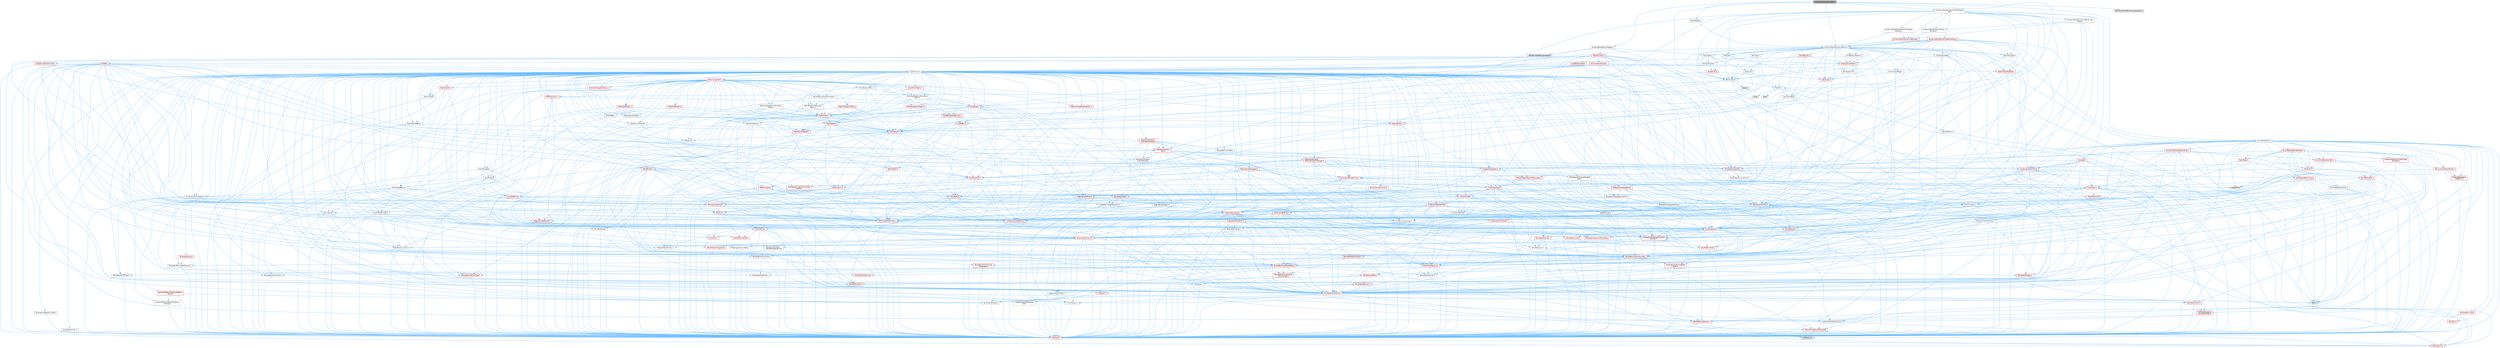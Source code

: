 digraph "MeshVertexPaintBrushOps.h"
{
 // INTERACTIVE_SVG=YES
 // LATEX_PDF_SIZE
  bgcolor="transparent";
  edge [fontname=Helvetica,fontsize=10,labelfontname=Helvetica,labelfontsize=10];
  node [fontname=Helvetica,fontsize=10,shape=box,height=0.2,width=0.4];
  Node1 [id="Node000001",label="MeshVertexPaintBrushOps.h",height=0.2,width=0.4,color="gray40", fillcolor="grey60", style="filled", fontcolor="black",tooltip=" "];
  Node1 -> Node2 [id="edge1_Node000001_Node000002",color="steelblue1",style="solid",tooltip=" "];
  Node2 [id="Node000002",label="Sculpting/MeshBrushOpBase.h",height=0.2,width=0.4,color="grey40", fillcolor="white", style="filled",URL="$d7/dea/MeshBrushOpBase_8h.html",tooltip=" "];
  Node2 -> Node3 [id="edge2_Node000002_Node000003",color="steelblue1",style="solid",tooltip=" "];
  Node3 [id="Node000003",label="CoreMinimal.h",height=0.2,width=0.4,color="grey40", fillcolor="white", style="filled",URL="$d7/d67/CoreMinimal_8h.html",tooltip=" "];
  Node3 -> Node4 [id="edge3_Node000003_Node000004",color="steelblue1",style="solid",tooltip=" "];
  Node4 [id="Node000004",label="CoreTypes.h",height=0.2,width=0.4,color="red", fillcolor="#FFF0F0", style="filled",URL="$dc/dec/CoreTypes_8h.html",tooltip=" "];
  Node4 -> Node5 [id="edge4_Node000004_Node000005",color="steelblue1",style="solid",tooltip=" "];
  Node5 [id="Node000005",label="HAL/Platform.h",height=0.2,width=0.4,color="red", fillcolor="#FFF0F0", style="filled",URL="$d9/dd0/Platform_8h.html",tooltip=" "];
  Node3 -> Node18 [id="edge5_Node000003_Node000018",color="steelblue1",style="solid",tooltip=" "];
  Node18 [id="Node000018",label="CoreFwd.h",height=0.2,width=0.4,color="red", fillcolor="#FFF0F0", style="filled",URL="$d1/d1e/CoreFwd_8h.html",tooltip=" "];
  Node18 -> Node4 [id="edge6_Node000018_Node000004",color="steelblue1",style="solid",tooltip=" "];
  Node18 -> Node19 [id="edge7_Node000018_Node000019",color="steelblue1",style="solid",tooltip=" "];
  Node19 [id="Node000019",label="Containers/ContainersFwd.h",height=0.2,width=0.4,color="grey40", fillcolor="white", style="filled",URL="$d4/d0a/ContainersFwd_8h.html",tooltip=" "];
  Node19 -> Node5 [id="edge8_Node000019_Node000005",color="steelblue1",style="solid",tooltip=" "];
  Node19 -> Node4 [id="edge9_Node000019_Node000004",color="steelblue1",style="solid",tooltip=" "];
  Node19 -> Node20 [id="edge10_Node000019_Node000020",color="steelblue1",style="solid",tooltip=" "];
  Node20 [id="Node000020",label="Traits/IsContiguousContainer.h",height=0.2,width=0.4,color="red", fillcolor="#FFF0F0", style="filled",URL="$d5/d3c/IsContiguousContainer_8h.html",tooltip=" "];
  Node20 -> Node4 [id="edge11_Node000020_Node000004",color="steelblue1",style="solid",tooltip=" "];
  Node20 -> Node22 [id="edge12_Node000020_Node000022",color="steelblue1",style="solid",tooltip=" "];
  Node22 [id="Node000022",label="initializer_list",height=0.2,width=0.4,color="grey60", fillcolor="#E0E0E0", style="filled",tooltip=" "];
  Node18 -> Node24 [id="edge13_Node000018_Node000024",color="steelblue1",style="solid",tooltip=" "];
  Node24 [id="Node000024",label="UObject/UObjectHierarchy\lFwd.h",height=0.2,width=0.4,color="grey40", fillcolor="white", style="filled",URL="$d3/d13/UObjectHierarchyFwd_8h.html",tooltip=" "];
  Node3 -> Node24 [id="edge14_Node000003_Node000024",color="steelblue1",style="solid",tooltip=" "];
  Node3 -> Node19 [id="edge15_Node000003_Node000019",color="steelblue1",style="solid",tooltip=" "];
  Node3 -> Node25 [id="edge16_Node000003_Node000025",color="steelblue1",style="solid",tooltip=" "];
  Node25 [id="Node000025",label="Misc/VarArgs.h",height=0.2,width=0.4,color="grey40", fillcolor="white", style="filled",URL="$d5/d6f/VarArgs_8h.html",tooltip=" "];
  Node25 -> Node4 [id="edge17_Node000025_Node000004",color="steelblue1",style="solid",tooltip=" "];
  Node3 -> Node26 [id="edge18_Node000003_Node000026",color="steelblue1",style="solid",tooltip=" "];
  Node26 [id="Node000026",label="Logging/LogVerbosity.h",height=0.2,width=0.4,color="grey40", fillcolor="white", style="filled",URL="$d2/d8f/LogVerbosity_8h.html",tooltip=" "];
  Node26 -> Node4 [id="edge19_Node000026_Node000004",color="steelblue1",style="solid",tooltip=" "];
  Node3 -> Node27 [id="edge20_Node000003_Node000027",color="steelblue1",style="solid",tooltip=" "];
  Node27 [id="Node000027",label="Misc/OutputDevice.h",height=0.2,width=0.4,color="red", fillcolor="#FFF0F0", style="filled",URL="$d7/d32/OutputDevice_8h.html",tooltip=" "];
  Node27 -> Node18 [id="edge21_Node000027_Node000018",color="steelblue1",style="solid",tooltip=" "];
  Node27 -> Node4 [id="edge22_Node000027_Node000004",color="steelblue1",style="solid",tooltip=" "];
  Node27 -> Node26 [id="edge23_Node000027_Node000026",color="steelblue1",style="solid",tooltip=" "];
  Node27 -> Node25 [id="edge24_Node000027_Node000025",color="steelblue1",style="solid",tooltip=" "];
  Node3 -> Node33 [id="edge25_Node000003_Node000033",color="steelblue1",style="solid",tooltip=" "];
  Node33 [id="Node000033",label="HAL/PlatformCrt.h",height=0.2,width=0.4,color="red", fillcolor="#FFF0F0", style="filled",URL="$d8/d75/PlatformCrt_8h.html",tooltip=" "];
  Node3 -> Node43 [id="edge26_Node000003_Node000043",color="steelblue1",style="solid",tooltip=" "];
  Node43 [id="Node000043",label="HAL/PlatformMisc.h",height=0.2,width=0.4,color="red", fillcolor="#FFF0F0", style="filled",URL="$d0/df5/PlatformMisc_8h.html",tooltip=" "];
  Node43 -> Node4 [id="edge27_Node000043_Node000004",color="steelblue1",style="solid",tooltip=" "];
  Node43 -> Node54 [id="edge28_Node000043_Node000054",color="steelblue1",style="solid",tooltip=" "];
  Node54 [id="Node000054",label="ProfilingDebugging\l/CpuProfilerTrace.h",height=0.2,width=0.4,color="red", fillcolor="#FFF0F0", style="filled",URL="$da/dcb/CpuProfilerTrace_8h.html",tooltip=" "];
  Node54 -> Node4 [id="edge29_Node000054_Node000004",color="steelblue1",style="solid",tooltip=" "];
  Node54 -> Node19 [id="edge30_Node000054_Node000019",color="steelblue1",style="solid",tooltip=" "];
  Node54 -> Node55 [id="edge31_Node000054_Node000055",color="steelblue1",style="solid",tooltip=" "];
  Node55 [id="Node000055",label="HAL/PlatformAtomics.h",height=0.2,width=0.4,color="red", fillcolor="#FFF0F0", style="filled",URL="$d3/d36/PlatformAtomics_8h.html",tooltip=" "];
  Node55 -> Node4 [id="edge32_Node000055_Node000004",color="steelblue1",style="solid",tooltip=" "];
  Node3 -> Node62 [id="edge33_Node000003_Node000062",color="steelblue1",style="solid",tooltip=" "];
  Node62 [id="Node000062",label="Misc/AssertionMacros.h",height=0.2,width=0.4,color="red", fillcolor="#FFF0F0", style="filled",URL="$d0/dfa/AssertionMacros_8h.html",tooltip=" "];
  Node62 -> Node4 [id="edge34_Node000062_Node000004",color="steelblue1",style="solid",tooltip=" "];
  Node62 -> Node5 [id="edge35_Node000062_Node000005",color="steelblue1",style="solid",tooltip=" "];
  Node62 -> Node43 [id="edge36_Node000062_Node000043",color="steelblue1",style="solid",tooltip=" "];
  Node62 -> Node63 [id="edge37_Node000062_Node000063",color="steelblue1",style="solid",tooltip=" "];
  Node63 [id="Node000063",label="Templates/EnableIf.h",height=0.2,width=0.4,color="grey40", fillcolor="white", style="filled",URL="$d7/d60/EnableIf_8h.html",tooltip=" "];
  Node63 -> Node4 [id="edge38_Node000063_Node000004",color="steelblue1",style="solid",tooltip=" "];
  Node62 -> Node25 [id="edge39_Node000062_Node000025",color="steelblue1",style="solid",tooltip=" "];
  Node62 -> Node70 [id="edge40_Node000062_Node000070",color="steelblue1",style="solid",tooltip=" "];
  Node70 [id="Node000070",label="atomic",height=0.2,width=0.4,color="grey60", fillcolor="#E0E0E0", style="filled",tooltip=" "];
  Node3 -> Node71 [id="edge41_Node000003_Node000071",color="steelblue1",style="solid",tooltip=" "];
  Node71 [id="Node000071",label="Templates/IsPointer.h",height=0.2,width=0.4,color="grey40", fillcolor="white", style="filled",URL="$d7/d05/IsPointer_8h.html",tooltip=" "];
  Node71 -> Node4 [id="edge42_Node000071_Node000004",color="steelblue1",style="solid",tooltip=" "];
  Node3 -> Node72 [id="edge43_Node000003_Node000072",color="steelblue1",style="solid",tooltip=" "];
  Node72 [id="Node000072",label="HAL/PlatformMemory.h",height=0.2,width=0.4,color="red", fillcolor="#FFF0F0", style="filled",URL="$de/d68/PlatformMemory_8h.html",tooltip=" "];
  Node72 -> Node4 [id="edge44_Node000072_Node000004",color="steelblue1",style="solid",tooltip=" "];
  Node3 -> Node55 [id="edge45_Node000003_Node000055",color="steelblue1",style="solid",tooltip=" "];
  Node3 -> Node77 [id="edge46_Node000003_Node000077",color="steelblue1",style="solid",tooltip=" "];
  Node77 [id="Node000077",label="Misc/Exec.h",height=0.2,width=0.4,color="grey40", fillcolor="white", style="filled",URL="$de/ddb/Exec_8h.html",tooltip=" "];
  Node77 -> Node4 [id="edge47_Node000077_Node000004",color="steelblue1",style="solid",tooltip=" "];
  Node77 -> Node62 [id="edge48_Node000077_Node000062",color="steelblue1",style="solid",tooltip=" "];
  Node3 -> Node78 [id="edge49_Node000003_Node000078",color="steelblue1",style="solid",tooltip=" "];
  Node78 [id="Node000078",label="HAL/MemoryBase.h",height=0.2,width=0.4,color="red", fillcolor="#FFF0F0", style="filled",URL="$d6/d9f/MemoryBase_8h.html",tooltip=" "];
  Node78 -> Node4 [id="edge50_Node000078_Node000004",color="steelblue1",style="solid",tooltip=" "];
  Node78 -> Node55 [id="edge51_Node000078_Node000055",color="steelblue1",style="solid",tooltip=" "];
  Node78 -> Node33 [id="edge52_Node000078_Node000033",color="steelblue1",style="solid",tooltip=" "];
  Node78 -> Node77 [id="edge53_Node000078_Node000077",color="steelblue1",style="solid",tooltip=" "];
  Node78 -> Node27 [id="edge54_Node000078_Node000027",color="steelblue1",style="solid",tooltip=" "];
  Node3 -> Node88 [id="edge55_Node000003_Node000088",color="steelblue1",style="solid",tooltip=" "];
  Node88 [id="Node000088",label="HAL/UnrealMemory.h",height=0.2,width=0.4,color="red", fillcolor="#FFF0F0", style="filled",URL="$d9/d96/UnrealMemory_8h.html",tooltip=" "];
  Node88 -> Node4 [id="edge56_Node000088_Node000004",color="steelblue1",style="solid",tooltip=" "];
  Node88 -> Node78 [id="edge57_Node000088_Node000078",color="steelblue1",style="solid",tooltip=" "];
  Node88 -> Node72 [id="edge58_Node000088_Node000072",color="steelblue1",style="solid",tooltip=" "];
  Node88 -> Node71 [id="edge59_Node000088_Node000071",color="steelblue1",style="solid",tooltip=" "];
  Node3 -> Node90 [id="edge60_Node000003_Node000090",color="steelblue1",style="solid",tooltip=" "];
  Node90 [id="Node000090",label="Templates/IsArithmetic.h",height=0.2,width=0.4,color="grey40", fillcolor="white", style="filled",URL="$d2/d5d/IsArithmetic_8h.html",tooltip=" "];
  Node90 -> Node4 [id="edge61_Node000090_Node000004",color="steelblue1",style="solid",tooltip=" "];
  Node3 -> Node84 [id="edge62_Node000003_Node000084",color="steelblue1",style="solid",tooltip=" "];
  Node84 [id="Node000084",label="Templates/AndOrNot.h",height=0.2,width=0.4,color="grey40", fillcolor="white", style="filled",URL="$db/d0a/AndOrNot_8h.html",tooltip=" "];
  Node84 -> Node4 [id="edge63_Node000084_Node000004",color="steelblue1",style="solid",tooltip=" "];
  Node3 -> Node91 [id="edge64_Node000003_Node000091",color="steelblue1",style="solid",tooltip=" "];
  Node91 [id="Node000091",label="Templates/IsPODType.h",height=0.2,width=0.4,color="grey40", fillcolor="white", style="filled",URL="$d7/db1/IsPODType_8h.html",tooltip=" "];
  Node91 -> Node4 [id="edge65_Node000091_Node000004",color="steelblue1",style="solid",tooltip=" "];
  Node3 -> Node92 [id="edge66_Node000003_Node000092",color="steelblue1",style="solid",tooltip=" "];
  Node92 [id="Node000092",label="Templates/IsUECoreType.h",height=0.2,width=0.4,color="red", fillcolor="#FFF0F0", style="filled",URL="$d1/db8/IsUECoreType_8h.html",tooltip=" "];
  Node92 -> Node4 [id="edge67_Node000092_Node000004",color="steelblue1",style="solid",tooltip=" "];
  Node3 -> Node85 [id="edge68_Node000003_Node000085",color="steelblue1",style="solid",tooltip=" "];
  Node85 [id="Node000085",label="Templates/IsTriviallyCopy\lConstructible.h",height=0.2,width=0.4,color="red", fillcolor="#FFF0F0", style="filled",URL="$d3/d78/IsTriviallyCopyConstructible_8h.html",tooltip=" "];
  Node85 -> Node4 [id="edge69_Node000085_Node000004",color="steelblue1",style="solid",tooltip=" "];
  Node3 -> Node93 [id="edge70_Node000003_Node000093",color="steelblue1",style="solid",tooltip=" "];
  Node93 [id="Node000093",label="Templates/UnrealTypeTraits.h",height=0.2,width=0.4,color="red", fillcolor="#FFF0F0", style="filled",URL="$d2/d2d/UnrealTypeTraits_8h.html",tooltip=" "];
  Node93 -> Node4 [id="edge71_Node000093_Node000004",color="steelblue1",style="solid",tooltip=" "];
  Node93 -> Node71 [id="edge72_Node000093_Node000071",color="steelblue1",style="solid",tooltip=" "];
  Node93 -> Node62 [id="edge73_Node000093_Node000062",color="steelblue1",style="solid",tooltip=" "];
  Node93 -> Node84 [id="edge74_Node000093_Node000084",color="steelblue1",style="solid",tooltip=" "];
  Node93 -> Node63 [id="edge75_Node000093_Node000063",color="steelblue1",style="solid",tooltip=" "];
  Node93 -> Node90 [id="edge76_Node000093_Node000090",color="steelblue1",style="solid",tooltip=" "];
  Node93 -> Node94 [id="edge77_Node000093_Node000094",color="steelblue1",style="solid",tooltip=" "];
  Node94 [id="Node000094",label="Templates/Models.h",height=0.2,width=0.4,color="red", fillcolor="#FFF0F0", style="filled",URL="$d3/d0c/Models_8h.html",tooltip=" "];
  Node93 -> Node91 [id="edge78_Node000093_Node000091",color="steelblue1",style="solid",tooltip=" "];
  Node93 -> Node92 [id="edge79_Node000093_Node000092",color="steelblue1",style="solid",tooltip=" "];
  Node93 -> Node85 [id="edge80_Node000093_Node000085",color="steelblue1",style="solid",tooltip=" "];
  Node3 -> Node63 [id="edge81_Node000003_Node000063",color="steelblue1",style="solid",tooltip=" "];
  Node3 -> Node95 [id="edge82_Node000003_Node000095",color="steelblue1",style="solid",tooltip=" "];
  Node95 [id="Node000095",label="Templates/RemoveReference.h",height=0.2,width=0.4,color="grey40", fillcolor="white", style="filled",URL="$da/dbe/RemoveReference_8h.html",tooltip=" "];
  Node95 -> Node4 [id="edge83_Node000095_Node000004",color="steelblue1",style="solid",tooltip=" "];
  Node3 -> Node96 [id="edge84_Node000003_Node000096",color="steelblue1",style="solid",tooltip=" "];
  Node96 [id="Node000096",label="Templates/IntegralConstant.h",height=0.2,width=0.4,color="grey40", fillcolor="white", style="filled",URL="$db/d1b/IntegralConstant_8h.html",tooltip=" "];
  Node96 -> Node4 [id="edge85_Node000096_Node000004",color="steelblue1",style="solid",tooltip=" "];
  Node3 -> Node97 [id="edge86_Node000003_Node000097",color="steelblue1",style="solid",tooltip=" "];
  Node97 [id="Node000097",label="Templates/IsClass.h",height=0.2,width=0.4,color="grey40", fillcolor="white", style="filled",URL="$db/dcb/IsClass_8h.html",tooltip=" "];
  Node97 -> Node4 [id="edge87_Node000097_Node000004",color="steelblue1",style="solid",tooltip=" "];
  Node3 -> Node98 [id="edge88_Node000003_Node000098",color="steelblue1",style="solid",tooltip=" "];
  Node98 [id="Node000098",label="Templates/TypeCompatible\lBytes.h",height=0.2,width=0.4,color="red", fillcolor="#FFF0F0", style="filled",URL="$df/d0a/TypeCompatibleBytes_8h.html",tooltip=" "];
  Node98 -> Node4 [id="edge89_Node000098_Node000004",color="steelblue1",style="solid",tooltip=" "];
  Node3 -> Node20 [id="edge90_Node000003_Node000020",color="steelblue1",style="solid",tooltip=" "];
  Node3 -> Node99 [id="edge91_Node000003_Node000099",color="steelblue1",style="solid",tooltip=" "];
  Node99 [id="Node000099",label="Templates/UnrealTemplate.h",height=0.2,width=0.4,color="red", fillcolor="#FFF0F0", style="filled",URL="$d4/d24/UnrealTemplate_8h.html",tooltip=" "];
  Node99 -> Node4 [id="edge92_Node000099_Node000004",color="steelblue1",style="solid",tooltip=" "];
  Node99 -> Node71 [id="edge93_Node000099_Node000071",color="steelblue1",style="solid",tooltip=" "];
  Node99 -> Node88 [id="edge94_Node000099_Node000088",color="steelblue1",style="solid",tooltip=" "];
  Node99 -> Node93 [id="edge95_Node000099_Node000093",color="steelblue1",style="solid",tooltip=" "];
  Node99 -> Node95 [id="edge96_Node000099_Node000095",color="steelblue1",style="solid",tooltip=" "];
  Node99 -> Node98 [id="edge97_Node000099_Node000098",color="steelblue1",style="solid",tooltip=" "];
  Node99 -> Node20 [id="edge98_Node000099_Node000020",color="steelblue1",style="solid",tooltip=" "];
  Node3 -> Node48 [id="edge99_Node000003_Node000048",color="steelblue1",style="solid",tooltip=" "];
  Node48 [id="Node000048",label="Math/NumericLimits.h",height=0.2,width=0.4,color="grey40", fillcolor="white", style="filled",URL="$df/d1b/NumericLimits_8h.html",tooltip=" "];
  Node48 -> Node4 [id="edge100_Node000048_Node000004",color="steelblue1",style="solid",tooltip=" "];
  Node3 -> Node103 [id="edge101_Node000003_Node000103",color="steelblue1",style="solid",tooltip=" "];
  Node103 [id="Node000103",label="HAL/PlatformMath.h",height=0.2,width=0.4,color="red", fillcolor="#FFF0F0", style="filled",URL="$dc/d53/PlatformMath_8h.html",tooltip=" "];
  Node103 -> Node4 [id="edge102_Node000103_Node000004",color="steelblue1",style="solid",tooltip=" "];
  Node3 -> Node86 [id="edge103_Node000003_Node000086",color="steelblue1",style="solid",tooltip=" "];
  Node86 [id="Node000086",label="Templates/IsTriviallyCopy\lAssignable.h",height=0.2,width=0.4,color="red", fillcolor="#FFF0F0", style="filled",URL="$d2/df2/IsTriviallyCopyAssignable_8h.html",tooltip=" "];
  Node86 -> Node4 [id="edge104_Node000086_Node000004",color="steelblue1",style="solid",tooltip=" "];
  Node3 -> Node111 [id="edge105_Node000003_Node000111",color="steelblue1",style="solid",tooltip=" "];
  Node111 [id="Node000111",label="Templates/MemoryOps.h",height=0.2,width=0.4,color="red", fillcolor="#FFF0F0", style="filled",URL="$db/dea/MemoryOps_8h.html",tooltip=" "];
  Node111 -> Node4 [id="edge106_Node000111_Node000004",color="steelblue1",style="solid",tooltip=" "];
  Node111 -> Node88 [id="edge107_Node000111_Node000088",color="steelblue1",style="solid",tooltip=" "];
  Node111 -> Node86 [id="edge108_Node000111_Node000086",color="steelblue1",style="solid",tooltip=" "];
  Node111 -> Node85 [id="edge109_Node000111_Node000085",color="steelblue1",style="solid",tooltip=" "];
  Node111 -> Node93 [id="edge110_Node000111_Node000093",color="steelblue1",style="solid",tooltip=" "];
  Node3 -> Node112 [id="edge111_Node000003_Node000112",color="steelblue1",style="solid",tooltip=" "];
  Node112 [id="Node000112",label="Containers/ContainerAllocation\lPolicies.h",height=0.2,width=0.4,color="red", fillcolor="#FFF0F0", style="filled",URL="$d7/dff/ContainerAllocationPolicies_8h.html",tooltip=" "];
  Node112 -> Node4 [id="edge112_Node000112_Node000004",color="steelblue1",style="solid",tooltip=" "];
  Node112 -> Node112 [id="edge113_Node000112_Node000112",color="steelblue1",style="solid",tooltip=" "];
  Node112 -> Node103 [id="edge114_Node000112_Node000103",color="steelblue1",style="solid",tooltip=" "];
  Node112 -> Node88 [id="edge115_Node000112_Node000088",color="steelblue1",style="solid",tooltip=" "];
  Node112 -> Node48 [id="edge116_Node000112_Node000048",color="steelblue1",style="solid",tooltip=" "];
  Node112 -> Node62 [id="edge117_Node000112_Node000062",color="steelblue1",style="solid",tooltip=" "];
  Node112 -> Node111 [id="edge118_Node000112_Node000111",color="steelblue1",style="solid",tooltip=" "];
  Node112 -> Node98 [id="edge119_Node000112_Node000098",color="steelblue1",style="solid",tooltip=" "];
  Node3 -> Node115 [id="edge120_Node000003_Node000115",color="steelblue1",style="solid",tooltip=" "];
  Node115 [id="Node000115",label="Templates/IsEnumClass.h",height=0.2,width=0.4,color="grey40", fillcolor="white", style="filled",URL="$d7/d15/IsEnumClass_8h.html",tooltip=" "];
  Node115 -> Node4 [id="edge121_Node000115_Node000004",color="steelblue1",style="solid",tooltip=" "];
  Node115 -> Node84 [id="edge122_Node000115_Node000084",color="steelblue1",style="solid",tooltip=" "];
  Node3 -> Node116 [id="edge123_Node000003_Node000116",color="steelblue1",style="solid",tooltip=" "];
  Node116 [id="Node000116",label="HAL/PlatformProperties.h",height=0.2,width=0.4,color="red", fillcolor="#FFF0F0", style="filled",URL="$d9/db0/PlatformProperties_8h.html",tooltip=" "];
  Node116 -> Node4 [id="edge124_Node000116_Node000004",color="steelblue1",style="solid",tooltip=" "];
  Node3 -> Node119 [id="edge125_Node000003_Node000119",color="steelblue1",style="solid",tooltip=" "];
  Node119 [id="Node000119",label="Misc/EngineVersionBase.h",height=0.2,width=0.4,color="grey40", fillcolor="white", style="filled",URL="$d5/d2b/EngineVersionBase_8h.html",tooltip=" "];
  Node119 -> Node4 [id="edge126_Node000119_Node000004",color="steelblue1",style="solid",tooltip=" "];
  Node3 -> Node120 [id="edge127_Node000003_Node000120",color="steelblue1",style="solid",tooltip=" "];
  Node120 [id="Node000120",label="Internationalization\l/TextNamespaceFwd.h",height=0.2,width=0.4,color="grey40", fillcolor="white", style="filled",URL="$d8/d97/TextNamespaceFwd_8h.html",tooltip=" "];
  Node120 -> Node4 [id="edge128_Node000120_Node000004",color="steelblue1",style="solid",tooltip=" "];
  Node3 -> Node121 [id="edge129_Node000003_Node000121",color="steelblue1",style="solid",tooltip=" "];
  Node121 [id="Node000121",label="Serialization/Archive.h",height=0.2,width=0.4,color="red", fillcolor="#FFF0F0", style="filled",URL="$d7/d3b/Archive_8h.html",tooltip=" "];
  Node121 -> Node18 [id="edge130_Node000121_Node000018",color="steelblue1",style="solid",tooltip=" "];
  Node121 -> Node4 [id="edge131_Node000121_Node000004",color="steelblue1",style="solid",tooltip=" "];
  Node121 -> Node116 [id="edge132_Node000121_Node000116",color="steelblue1",style="solid",tooltip=" "];
  Node121 -> Node120 [id="edge133_Node000121_Node000120",color="steelblue1",style="solid",tooltip=" "];
  Node121 -> Node62 [id="edge134_Node000121_Node000062",color="steelblue1",style="solid",tooltip=" "];
  Node121 -> Node119 [id="edge135_Node000121_Node000119",color="steelblue1",style="solid",tooltip=" "];
  Node121 -> Node25 [id="edge136_Node000121_Node000025",color="steelblue1",style="solid",tooltip=" "];
  Node121 -> Node63 [id="edge137_Node000121_Node000063",color="steelblue1",style="solid",tooltip=" "];
  Node121 -> Node115 [id="edge138_Node000121_Node000115",color="steelblue1",style="solid",tooltip=" "];
  Node121 -> Node99 [id="edge139_Node000121_Node000099",color="steelblue1",style="solid",tooltip=" "];
  Node121 -> Node124 [id="edge140_Node000121_Node000124",color="steelblue1",style="solid",tooltip=" "];
  Node124 [id="Node000124",label="UObject/ObjectVersion.h",height=0.2,width=0.4,color="grey40", fillcolor="white", style="filled",URL="$da/d63/ObjectVersion_8h.html",tooltip=" "];
  Node124 -> Node4 [id="edge141_Node000124_Node000004",color="steelblue1",style="solid",tooltip=" "];
  Node3 -> Node125 [id="edge142_Node000003_Node000125",color="steelblue1",style="solid",tooltip=" "];
  Node125 [id="Node000125",label="Templates/Less.h",height=0.2,width=0.4,color="grey40", fillcolor="white", style="filled",URL="$de/dc8/Less_8h.html",tooltip=" "];
  Node125 -> Node4 [id="edge143_Node000125_Node000004",color="steelblue1",style="solid",tooltip=" "];
  Node125 -> Node99 [id="edge144_Node000125_Node000099",color="steelblue1",style="solid",tooltip=" "];
  Node3 -> Node126 [id="edge145_Node000003_Node000126",color="steelblue1",style="solid",tooltip=" "];
  Node126 [id="Node000126",label="Templates/Sorting.h",height=0.2,width=0.4,color="red", fillcolor="#FFF0F0", style="filled",URL="$d3/d9e/Sorting_8h.html",tooltip=" "];
  Node126 -> Node4 [id="edge146_Node000126_Node000004",color="steelblue1",style="solid",tooltip=" "];
  Node126 -> Node103 [id="edge147_Node000126_Node000103",color="steelblue1",style="solid",tooltip=" "];
  Node126 -> Node125 [id="edge148_Node000126_Node000125",color="steelblue1",style="solid",tooltip=" "];
  Node3 -> Node137 [id="edge149_Node000003_Node000137",color="steelblue1",style="solid",tooltip=" "];
  Node137 [id="Node000137",label="Misc/Char.h",height=0.2,width=0.4,color="red", fillcolor="#FFF0F0", style="filled",URL="$d0/d58/Char_8h.html",tooltip=" "];
  Node137 -> Node4 [id="edge150_Node000137_Node000004",color="steelblue1",style="solid",tooltip=" "];
  Node3 -> Node140 [id="edge151_Node000003_Node000140",color="steelblue1",style="solid",tooltip=" "];
  Node140 [id="Node000140",label="GenericPlatform/GenericPlatform\lStricmp.h",height=0.2,width=0.4,color="grey40", fillcolor="white", style="filled",URL="$d2/d86/GenericPlatformStricmp_8h.html",tooltip=" "];
  Node140 -> Node4 [id="edge152_Node000140_Node000004",color="steelblue1",style="solid",tooltip=" "];
  Node3 -> Node141 [id="edge153_Node000003_Node000141",color="steelblue1",style="solid",tooltip=" "];
  Node141 [id="Node000141",label="GenericPlatform/GenericPlatform\lString.h",height=0.2,width=0.4,color="red", fillcolor="#FFF0F0", style="filled",URL="$dd/d20/GenericPlatformString_8h.html",tooltip=" "];
  Node141 -> Node4 [id="edge154_Node000141_Node000004",color="steelblue1",style="solid",tooltip=" "];
  Node141 -> Node140 [id="edge155_Node000141_Node000140",color="steelblue1",style="solid",tooltip=" "];
  Node141 -> Node63 [id="edge156_Node000141_Node000063",color="steelblue1",style="solid",tooltip=" "];
  Node3 -> Node74 [id="edge157_Node000003_Node000074",color="steelblue1",style="solid",tooltip=" "];
  Node74 [id="Node000074",label="HAL/PlatformString.h",height=0.2,width=0.4,color="red", fillcolor="#FFF0F0", style="filled",URL="$db/db5/PlatformString_8h.html",tooltip=" "];
  Node74 -> Node4 [id="edge158_Node000074_Node000004",color="steelblue1",style="solid",tooltip=" "];
  Node3 -> Node144 [id="edge159_Node000003_Node000144",color="steelblue1",style="solid",tooltip=" "];
  Node144 [id="Node000144",label="Misc/CString.h",height=0.2,width=0.4,color="red", fillcolor="#FFF0F0", style="filled",URL="$d2/d49/CString_8h.html",tooltip=" "];
  Node144 -> Node4 [id="edge160_Node000144_Node000004",color="steelblue1",style="solid",tooltip=" "];
  Node144 -> Node33 [id="edge161_Node000144_Node000033",color="steelblue1",style="solid",tooltip=" "];
  Node144 -> Node74 [id="edge162_Node000144_Node000074",color="steelblue1",style="solid",tooltip=" "];
  Node144 -> Node62 [id="edge163_Node000144_Node000062",color="steelblue1",style="solid",tooltip=" "];
  Node144 -> Node137 [id="edge164_Node000144_Node000137",color="steelblue1",style="solid",tooltip=" "];
  Node144 -> Node25 [id="edge165_Node000144_Node000025",color="steelblue1",style="solid",tooltip=" "];
  Node3 -> Node145 [id="edge166_Node000003_Node000145",color="steelblue1",style="solid",tooltip=" "];
  Node145 [id="Node000145",label="Misc/Crc.h",height=0.2,width=0.4,color="red", fillcolor="#FFF0F0", style="filled",URL="$d4/dd2/Crc_8h.html",tooltip=" "];
  Node145 -> Node4 [id="edge167_Node000145_Node000004",color="steelblue1",style="solid",tooltip=" "];
  Node145 -> Node74 [id="edge168_Node000145_Node000074",color="steelblue1",style="solid",tooltip=" "];
  Node145 -> Node62 [id="edge169_Node000145_Node000062",color="steelblue1",style="solid",tooltip=" "];
  Node145 -> Node144 [id="edge170_Node000145_Node000144",color="steelblue1",style="solid",tooltip=" "];
  Node145 -> Node137 [id="edge171_Node000145_Node000137",color="steelblue1",style="solid",tooltip=" "];
  Node145 -> Node93 [id="edge172_Node000145_Node000093",color="steelblue1",style="solid",tooltip=" "];
  Node3 -> Node136 [id="edge173_Node000003_Node000136",color="steelblue1",style="solid",tooltip=" "];
  Node136 [id="Node000136",label="Math/UnrealMathUtility.h",height=0.2,width=0.4,color="red", fillcolor="#FFF0F0", style="filled",URL="$db/db8/UnrealMathUtility_8h.html",tooltip=" "];
  Node136 -> Node4 [id="edge174_Node000136_Node000004",color="steelblue1",style="solid",tooltip=" "];
  Node136 -> Node62 [id="edge175_Node000136_Node000062",color="steelblue1",style="solid",tooltip=" "];
  Node136 -> Node103 [id="edge176_Node000136_Node000103",color="steelblue1",style="solid",tooltip=" "];
  Node3 -> Node146 [id="edge177_Node000003_Node000146",color="steelblue1",style="solid",tooltip=" "];
  Node146 [id="Node000146",label="Containers/UnrealString.h",height=0.2,width=0.4,color="red", fillcolor="#FFF0F0", style="filled",URL="$d5/dba/UnrealString_8h.html",tooltip=" "];
  Node3 -> Node150 [id="edge178_Node000003_Node000150",color="steelblue1",style="solid",tooltip=" "];
  Node150 [id="Node000150",label="Containers/Array.h",height=0.2,width=0.4,color="red", fillcolor="#FFF0F0", style="filled",URL="$df/dd0/Array_8h.html",tooltip=" "];
  Node150 -> Node4 [id="edge179_Node000150_Node000004",color="steelblue1",style="solid",tooltip=" "];
  Node150 -> Node62 [id="edge180_Node000150_Node000062",color="steelblue1",style="solid",tooltip=" "];
  Node150 -> Node88 [id="edge181_Node000150_Node000088",color="steelblue1",style="solid",tooltip=" "];
  Node150 -> Node93 [id="edge182_Node000150_Node000093",color="steelblue1",style="solid",tooltip=" "];
  Node150 -> Node99 [id="edge183_Node000150_Node000099",color="steelblue1",style="solid",tooltip=" "];
  Node150 -> Node112 [id="edge184_Node000150_Node000112",color="steelblue1",style="solid",tooltip=" "];
  Node150 -> Node121 [id="edge185_Node000150_Node000121",color="steelblue1",style="solid",tooltip=" "];
  Node150 -> Node129 [id="edge186_Node000150_Node000129",color="steelblue1",style="solid",tooltip=" "];
  Node129 [id="Node000129",label="Templates/Invoke.h",height=0.2,width=0.4,color="red", fillcolor="#FFF0F0", style="filled",URL="$d7/deb/Invoke_8h.html",tooltip=" "];
  Node129 -> Node4 [id="edge187_Node000129_Node000004",color="steelblue1",style="solid",tooltip=" "];
  Node129 -> Node99 [id="edge188_Node000129_Node000099",color="steelblue1",style="solid",tooltip=" "];
  Node150 -> Node125 [id="edge189_Node000150_Node000125",color="steelblue1",style="solid",tooltip=" "];
  Node150 -> Node126 [id="edge190_Node000150_Node000126",color="steelblue1",style="solid",tooltip=" "];
  Node150 -> Node173 [id="edge191_Node000150_Node000173",color="steelblue1",style="solid",tooltip=" "];
  Node173 [id="Node000173",label="Templates/AlignmentTemplates.h",height=0.2,width=0.4,color="red", fillcolor="#FFF0F0", style="filled",URL="$dd/d32/AlignmentTemplates_8h.html",tooltip=" "];
  Node173 -> Node4 [id="edge192_Node000173_Node000004",color="steelblue1",style="solid",tooltip=" "];
  Node173 -> Node71 [id="edge193_Node000173_Node000071",color="steelblue1",style="solid",tooltip=" "];
  Node3 -> Node174 [id="edge194_Node000003_Node000174",color="steelblue1",style="solid",tooltip=" "];
  Node174 [id="Node000174",label="Misc/FrameNumber.h",height=0.2,width=0.4,color="grey40", fillcolor="white", style="filled",URL="$dd/dbd/FrameNumber_8h.html",tooltip=" "];
  Node174 -> Node4 [id="edge195_Node000174_Node000004",color="steelblue1",style="solid",tooltip=" "];
  Node174 -> Node48 [id="edge196_Node000174_Node000048",color="steelblue1",style="solid",tooltip=" "];
  Node174 -> Node136 [id="edge197_Node000174_Node000136",color="steelblue1",style="solid",tooltip=" "];
  Node174 -> Node63 [id="edge198_Node000174_Node000063",color="steelblue1",style="solid",tooltip=" "];
  Node174 -> Node93 [id="edge199_Node000174_Node000093",color="steelblue1",style="solid",tooltip=" "];
  Node3 -> Node175 [id="edge200_Node000003_Node000175",color="steelblue1",style="solid",tooltip=" "];
  Node175 [id="Node000175",label="Misc/Timespan.h",height=0.2,width=0.4,color="grey40", fillcolor="white", style="filled",URL="$da/dd9/Timespan_8h.html",tooltip=" "];
  Node175 -> Node4 [id="edge201_Node000175_Node000004",color="steelblue1",style="solid",tooltip=" "];
  Node175 -> Node176 [id="edge202_Node000175_Node000176",color="steelblue1",style="solid",tooltip=" "];
  Node176 [id="Node000176",label="Math/Interval.h",height=0.2,width=0.4,color="grey40", fillcolor="white", style="filled",URL="$d1/d55/Interval_8h.html",tooltip=" "];
  Node176 -> Node4 [id="edge203_Node000176_Node000004",color="steelblue1",style="solid",tooltip=" "];
  Node176 -> Node90 [id="edge204_Node000176_Node000090",color="steelblue1",style="solid",tooltip=" "];
  Node176 -> Node93 [id="edge205_Node000176_Node000093",color="steelblue1",style="solid",tooltip=" "];
  Node176 -> Node48 [id="edge206_Node000176_Node000048",color="steelblue1",style="solid",tooltip=" "];
  Node176 -> Node136 [id="edge207_Node000176_Node000136",color="steelblue1",style="solid",tooltip=" "];
  Node175 -> Node136 [id="edge208_Node000175_Node000136",color="steelblue1",style="solid",tooltip=" "];
  Node175 -> Node62 [id="edge209_Node000175_Node000062",color="steelblue1",style="solid",tooltip=" "];
  Node3 -> Node177 [id="edge210_Node000003_Node000177",color="steelblue1",style="solid",tooltip=" "];
  Node177 [id="Node000177",label="Containers/StringConv.h",height=0.2,width=0.4,color="red", fillcolor="#FFF0F0", style="filled",URL="$d3/ddf/StringConv_8h.html",tooltip=" "];
  Node177 -> Node4 [id="edge211_Node000177_Node000004",color="steelblue1",style="solid",tooltip=" "];
  Node177 -> Node62 [id="edge212_Node000177_Node000062",color="steelblue1",style="solid",tooltip=" "];
  Node177 -> Node112 [id="edge213_Node000177_Node000112",color="steelblue1",style="solid",tooltip=" "];
  Node177 -> Node150 [id="edge214_Node000177_Node000150",color="steelblue1",style="solid",tooltip=" "];
  Node177 -> Node144 [id="edge215_Node000177_Node000144",color="steelblue1",style="solid",tooltip=" "];
  Node177 -> Node178 [id="edge216_Node000177_Node000178",color="steelblue1",style="solid",tooltip=" "];
  Node178 [id="Node000178",label="Templates/IsArray.h",height=0.2,width=0.4,color="grey40", fillcolor="white", style="filled",URL="$d8/d8d/IsArray_8h.html",tooltip=" "];
  Node178 -> Node4 [id="edge217_Node000178_Node000004",color="steelblue1",style="solid",tooltip=" "];
  Node177 -> Node99 [id="edge218_Node000177_Node000099",color="steelblue1",style="solid",tooltip=" "];
  Node177 -> Node93 [id="edge219_Node000177_Node000093",color="steelblue1",style="solid",tooltip=" "];
  Node177 -> Node20 [id="edge220_Node000177_Node000020",color="steelblue1",style="solid",tooltip=" "];
  Node3 -> Node179 [id="edge221_Node000003_Node000179",color="steelblue1",style="solid",tooltip=" "];
  Node179 [id="Node000179",label="UObject/UnrealNames.h",height=0.2,width=0.4,color="red", fillcolor="#FFF0F0", style="filled",URL="$d8/db1/UnrealNames_8h.html",tooltip=" "];
  Node179 -> Node4 [id="edge222_Node000179_Node000004",color="steelblue1",style="solid",tooltip=" "];
  Node3 -> Node181 [id="edge223_Node000003_Node000181",color="steelblue1",style="solid",tooltip=" "];
  Node181 [id="Node000181",label="UObject/NameTypes.h",height=0.2,width=0.4,color="red", fillcolor="#FFF0F0", style="filled",URL="$d6/d35/NameTypes_8h.html",tooltip=" "];
  Node181 -> Node4 [id="edge224_Node000181_Node000004",color="steelblue1",style="solid",tooltip=" "];
  Node181 -> Node62 [id="edge225_Node000181_Node000062",color="steelblue1",style="solid",tooltip=" "];
  Node181 -> Node88 [id="edge226_Node000181_Node000088",color="steelblue1",style="solid",tooltip=" "];
  Node181 -> Node93 [id="edge227_Node000181_Node000093",color="steelblue1",style="solid",tooltip=" "];
  Node181 -> Node99 [id="edge228_Node000181_Node000099",color="steelblue1",style="solid",tooltip=" "];
  Node181 -> Node146 [id="edge229_Node000181_Node000146",color="steelblue1",style="solid",tooltip=" "];
  Node181 -> Node177 [id="edge230_Node000181_Node000177",color="steelblue1",style="solid",tooltip=" "];
  Node181 -> Node179 [id="edge231_Node000181_Node000179",color="steelblue1",style="solid",tooltip=" "];
  Node3 -> Node189 [id="edge232_Node000003_Node000189",color="steelblue1",style="solid",tooltip=" "];
  Node189 [id="Node000189",label="Misc/Parse.h",height=0.2,width=0.4,color="red", fillcolor="#FFF0F0", style="filled",URL="$dc/d71/Parse_8h.html",tooltip=" "];
  Node189 -> Node146 [id="edge233_Node000189_Node000146",color="steelblue1",style="solid",tooltip=" "];
  Node189 -> Node4 [id="edge234_Node000189_Node000004",color="steelblue1",style="solid",tooltip=" "];
  Node189 -> Node33 [id="edge235_Node000189_Node000033",color="steelblue1",style="solid",tooltip=" "];
  Node189 -> Node50 [id="edge236_Node000189_Node000050",color="steelblue1",style="solid",tooltip=" "];
  Node50 [id="Node000050",label="Misc/EnumClassFlags.h",height=0.2,width=0.4,color="grey40", fillcolor="white", style="filled",URL="$d8/de7/EnumClassFlags_8h.html",tooltip=" "];
  Node189 -> Node190 [id="edge237_Node000189_Node000190",color="steelblue1",style="solid",tooltip=" "];
  Node190 [id="Node000190",label="Templates/Function.h",height=0.2,width=0.4,color="red", fillcolor="#FFF0F0", style="filled",URL="$df/df5/Function_8h.html",tooltip=" "];
  Node190 -> Node4 [id="edge238_Node000190_Node000004",color="steelblue1",style="solid",tooltip=" "];
  Node190 -> Node62 [id="edge239_Node000190_Node000062",color="steelblue1",style="solid",tooltip=" "];
  Node190 -> Node88 [id="edge240_Node000190_Node000088",color="steelblue1",style="solid",tooltip=" "];
  Node190 -> Node93 [id="edge241_Node000190_Node000093",color="steelblue1",style="solid",tooltip=" "];
  Node190 -> Node129 [id="edge242_Node000190_Node000129",color="steelblue1",style="solid",tooltip=" "];
  Node190 -> Node99 [id="edge243_Node000190_Node000099",color="steelblue1",style="solid",tooltip=" "];
  Node190 -> Node136 [id="edge244_Node000190_Node000136",color="steelblue1",style="solid",tooltip=" "];
  Node3 -> Node173 [id="edge245_Node000003_Node000173",color="steelblue1",style="solid",tooltip=" "];
  Node3 -> Node192 [id="edge246_Node000003_Node000192",color="steelblue1",style="solid",tooltip=" "];
  Node192 [id="Node000192",label="Misc/StructBuilder.h",height=0.2,width=0.4,color="grey40", fillcolor="white", style="filled",URL="$d9/db3/StructBuilder_8h.html",tooltip=" "];
  Node192 -> Node4 [id="edge247_Node000192_Node000004",color="steelblue1",style="solid",tooltip=" "];
  Node192 -> Node136 [id="edge248_Node000192_Node000136",color="steelblue1",style="solid",tooltip=" "];
  Node192 -> Node173 [id="edge249_Node000192_Node000173",color="steelblue1",style="solid",tooltip=" "];
  Node3 -> Node105 [id="edge250_Node000003_Node000105",color="steelblue1",style="solid",tooltip=" "];
  Node105 [id="Node000105",label="Templates/Decay.h",height=0.2,width=0.4,color="red", fillcolor="#FFF0F0", style="filled",URL="$dd/d0f/Decay_8h.html",tooltip=" "];
  Node105 -> Node4 [id="edge251_Node000105_Node000004",color="steelblue1",style="solid",tooltip=" "];
  Node105 -> Node95 [id="edge252_Node000105_Node000095",color="steelblue1",style="solid",tooltip=" "];
  Node3 -> Node193 [id="edge253_Node000003_Node000193",color="steelblue1",style="solid",tooltip=" "];
  Node193 [id="Node000193",label="Templates/PointerIsConvertible\lFromTo.h",height=0.2,width=0.4,color="red", fillcolor="#FFF0F0", style="filled",URL="$d6/d65/PointerIsConvertibleFromTo_8h.html",tooltip=" "];
  Node193 -> Node4 [id="edge254_Node000193_Node000004",color="steelblue1",style="solid",tooltip=" "];
  Node3 -> Node129 [id="edge255_Node000003_Node000129",color="steelblue1",style="solid",tooltip=" "];
  Node3 -> Node190 [id="edge256_Node000003_Node000190",color="steelblue1",style="solid",tooltip=" "];
  Node3 -> Node162 [id="edge257_Node000003_Node000162",color="steelblue1",style="solid",tooltip=" "];
  Node162 [id="Node000162",label="Templates/TypeHash.h",height=0.2,width=0.4,color="red", fillcolor="#FFF0F0", style="filled",URL="$d1/d62/TypeHash_8h.html",tooltip=" "];
  Node162 -> Node4 [id="edge258_Node000162_Node000004",color="steelblue1",style="solid",tooltip=" "];
  Node162 -> Node145 [id="edge259_Node000162_Node000145",color="steelblue1",style="solid",tooltip=" "];
  Node3 -> Node194 [id="edge260_Node000003_Node000194",color="steelblue1",style="solid",tooltip=" "];
  Node194 [id="Node000194",label="Containers/ScriptArray.h",height=0.2,width=0.4,color="red", fillcolor="#FFF0F0", style="filled",URL="$dc/daf/ScriptArray_8h.html",tooltip=" "];
  Node194 -> Node4 [id="edge261_Node000194_Node000004",color="steelblue1",style="solid",tooltip=" "];
  Node194 -> Node62 [id="edge262_Node000194_Node000062",color="steelblue1",style="solid",tooltip=" "];
  Node194 -> Node88 [id="edge263_Node000194_Node000088",color="steelblue1",style="solid",tooltip=" "];
  Node194 -> Node112 [id="edge264_Node000194_Node000112",color="steelblue1",style="solid",tooltip=" "];
  Node194 -> Node150 [id="edge265_Node000194_Node000150",color="steelblue1",style="solid",tooltip=" "];
  Node194 -> Node22 [id="edge266_Node000194_Node000022",color="steelblue1",style="solid",tooltip=" "];
  Node3 -> Node195 [id="edge267_Node000003_Node000195",color="steelblue1",style="solid",tooltip=" "];
  Node195 [id="Node000195",label="Containers/BitArray.h",height=0.2,width=0.4,color="red", fillcolor="#FFF0F0", style="filled",URL="$d1/de4/BitArray_8h.html",tooltip=" "];
  Node195 -> Node112 [id="edge268_Node000195_Node000112",color="steelblue1",style="solid",tooltip=" "];
  Node195 -> Node4 [id="edge269_Node000195_Node000004",color="steelblue1",style="solid",tooltip=" "];
  Node195 -> Node55 [id="edge270_Node000195_Node000055",color="steelblue1",style="solid",tooltip=" "];
  Node195 -> Node88 [id="edge271_Node000195_Node000088",color="steelblue1",style="solid",tooltip=" "];
  Node195 -> Node136 [id="edge272_Node000195_Node000136",color="steelblue1",style="solid",tooltip=" "];
  Node195 -> Node62 [id="edge273_Node000195_Node000062",color="steelblue1",style="solid",tooltip=" "];
  Node195 -> Node50 [id="edge274_Node000195_Node000050",color="steelblue1",style="solid",tooltip=" "];
  Node195 -> Node121 [id="edge275_Node000195_Node000121",color="steelblue1",style="solid",tooltip=" "];
  Node195 -> Node63 [id="edge276_Node000195_Node000063",color="steelblue1",style="solid",tooltip=" "];
  Node195 -> Node129 [id="edge277_Node000195_Node000129",color="steelblue1",style="solid",tooltip=" "];
  Node195 -> Node99 [id="edge278_Node000195_Node000099",color="steelblue1",style="solid",tooltip=" "];
  Node195 -> Node93 [id="edge279_Node000195_Node000093",color="steelblue1",style="solid",tooltip=" "];
  Node3 -> Node196 [id="edge280_Node000003_Node000196",color="steelblue1",style="solid",tooltip=" "];
  Node196 [id="Node000196",label="Containers/SparseArray.h",height=0.2,width=0.4,color="red", fillcolor="#FFF0F0", style="filled",URL="$d5/dbf/SparseArray_8h.html",tooltip=" "];
  Node196 -> Node4 [id="edge281_Node000196_Node000004",color="steelblue1",style="solid",tooltip=" "];
  Node196 -> Node62 [id="edge282_Node000196_Node000062",color="steelblue1",style="solid",tooltip=" "];
  Node196 -> Node88 [id="edge283_Node000196_Node000088",color="steelblue1",style="solid",tooltip=" "];
  Node196 -> Node93 [id="edge284_Node000196_Node000093",color="steelblue1",style="solid",tooltip=" "];
  Node196 -> Node99 [id="edge285_Node000196_Node000099",color="steelblue1",style="solid",tooltip=" "];
  Node196 -> Node112 [id="edge286_Node000196_Node000112",color="steelblue1",style="solid",tooltip=" "];
  Node196 -> Node125 [id="edge287_Node000196_Node000125",color="steelblue1",style="solid",tooltip=" "];
  Node196 -> Node150 [id="edge288_Node000196_Node000150",color="steelblue1",style="solid",tooltip=" "];
  Node196 -> Node136 [id="edge289_Node000196_Node000136",color="steelblue1",style="solid",tooltip=" "];
  Node196 -> Node194 [id="edge290_Node000196_Node000194",color="steelblue1",style="solid",tooltip=" "];
  Node196 -> Node195 [id="edge291_Node000196_Node000195",color="steelblue1",style="solid",tooltip=" "];
  Node196 -> Node146 [id="edge292_Node000196_Node000146",color="steelblue1",style="solid",tooltip=" "];
  Node3 -> Node212 [id="edge293_Node000003_Node000212",color="steelblue1",style="solid",tooltip=" "];
  Node212 [id="Node000212",label="Containers/Set.h",height=0.2,width=0.4,color="red", fillcolor="#FFF0F0", style="filled",URL="$d4/d45/Set_8h.html",tooltip=" "];
  Node212 -> Node112 [id="edge294_Node000212_Node000112",color="steelblue1",style="solid",tooltip=" "];
  Node212 -> Node196 [id="edge295_Node000212_Node000196",color="steelblue1",style="solid",tooltip=" "];
  Node212 -> Node19 [id="edge296_Node000212_Node000019",color="steelblue1",style="solid",tooltip=" "];
  Node212 -> Node136 [id="edge297_Node000212_Node000136",color="steelblue1",style="solid",tooltip=" "];
  Node212 -> Node62 [id="edge298_Node000212_Node000062",color="steelblue1",style="solid",tooltip=" "];
  Node212 -> Node192 [id="edge299_Node000212_Node000192",color="steelblue1",style="solid",tooltip=" "];
  Node212 -> Node190 [id="edge300_Node000212_Node000190",color="steelblue1",style="solid",tooltip=" "];
  Node212 -> Node126 [id="edge301_Node000212_Node000126",color="steelblue1",style="solid",tooltip=" "];
  Node212 -> Node162 [id="edge302_Node000212_Node000162",color="steelblue1",style="solid",tooltip=" "];
  Node212 -> Node99 [id="edge303_Node000212_Node000099",color="steelblue1",style="solid",tooltip=" "];
  Node212 -> Node22 [id="edge304_Node000212_Node000022",color="steelblue1",style="solid",tooltip=" "];
  Node3 -> Node215 [id="edge305_Node000003_Node000215",color="steelblue1",style="solid",tooltip=" "];
  Node215 [id="Node000215",label="Algo/Reverse.h",height=0.2,width=0.4,color="grey40", fillcolor="white", style="filled",URL="$d5/d93/Reverse_8h.html",tooltip=" "];
  Node215 -> Node4 [id="edge306_Node000215_Node000004",color="steelblue1",style="solid",tooltip=" "];
  Node215 -> Node99 [id="edge307_Node000215_Node000099",color="steelblue1",style="solid",tooltip=" "];
  Node3 -> Node216 [id="edge308_Node000003_Node000216",color="steelblue1",style="solid",tooltip=" "];
  Node216 [id="Node000216",label="Containers/Map.h",height=0.2,width=0.4,color="red", fillcolor="#FFF0F0", style="filled",URL="$df/d79/Map_8h.html",tooltip=" "];
  Node216 -> Node4 [id="edge309_Node000216_Node000004",color="steelblue1",style="solid",tooltip=" "];
  Node216 -> Node215 [id="edge310_Node000216_Node000215",color="steelblue1",style="solid",tooltip=" "];
  Node216 -> Node212 [id="edge311_Node000216_Node000212",color="steelblue1",style="solid",tooltip=" "];
  Node216 -> Node146 [id="edge312_Node000216_Node000146",color="steelblue1",style="solid",tooltip=" "];
  Node216 -> Node62 [id="edge313_Node000216_Node000062",color="steelblue1",style="solid",tooltip=" "];
  Node216 -> Node192 [id="edge314_Node000216_Node000192",color="steelblue1",style="solid",tooltip=" "];
  Node216 -> Node190 [id="edge315_Node000216_Node000190",color="steelblue1",style="solid",tooltip=" "];
  Node216 -> Node126 [id="edge316_Node000216_Node000126",color="steelblue1",style="solid",tooltip=" "];
  Node216 -> Node217 [id="edge317_Node000216_Node000217",color="steelblue1",style="solid",tooltip=" "];
  Node217 [id="Node000217",label="Templates/Tuple.h",height=0.2,width=0.4,color="red", fillcolor="#FFF0F0", style="filled",URL="$d2/d4f/Tuple_8h.html",tooltip=" "];
  Node217 -> Node4 [id="edge318_Node000217_Node000004",color="steelblue1",style="solid",tooltip=" "];
  Node217 -> Node99 [id="edge319_Node000217_Node000099",color="steelblue1",style="solid",tooltip=" "];
  Node217 -> Node218 [id="edge320_Node000217_Node000218",color="steelblue1",style="solid",tooltip=" "];
  Node218 [id="Node000218",label="Delegates/IntegerSequence.h",height=0.2,width=0.4,color="grey40", fillcolor="white", style="filled",URL="$d2/dcc/IntegerSequence_8h.html",tooltip=" "];
  Node218 -> Node4 [id="edge321_Node000218_Node000004",color="steelblue1",style="solid",tooltip=" "];
  Node217 -> Node129 [id="edge322_Node000217_Node000129",color="steelblue1",style="solid",tooltip=" "];
  Node217 -> Node162 [id="edge323_Node000217_Node000162",color="steelblue1",style="solid",tooltip=" "];
  Node216 -> Node99 [id="edge324_Node000216_Node000099",color="steelblue1",style="solid",tooltip=" "];
  Node216 -> Node93 [id="edge325_Node000216_Node000093",color="steelblue1",style="solid",tooltip=" "];
  Node3 -> Node220 [id="edge326_Node000003_Node000220",color="steelblue1",style="solid",tooltip=" "];
  Node220 [id="Node000220",label="Math/IntPoint.h",height=0.2,width=0.4,color="red", fillcolor="#FFF0F0", style="filled",URL="$d3/df7/IntPoint_8h.html",tooltip=" "];
  Node220 -> Node4 [id="edge327_Node000220_Node000004",color="steelblue1",style="solid",tooltip=" "];
  Node220 -> Node62 [id="edge328_Node000220_Node000062",color="steelblue1",style="solid",tooltip=" "];
  Node220 -> Node189 [id="edge329_Node000220_Node000189",color="steelblue1",style="solid",tooltip=" "];
  Node220 -> Node136 [id="edge330_Node000220_Node000136",color="steelblue1",style="solid",tooltip=" "];
  Node220 -> Node146 [id="edge331_Node000220_Node000146",color="steelblue1",style="solid",tooltip=" "];
  Node220 -> Node162 [id="edge332_Node000220_Node000162",color="steelblue1",style="solid",tooltip=" "];
  Node3 -> Node222 [id="edge333_Node000003_Node000222",color="steelblue1",style="solid",tooltip=" "];
  Node222 [id="Node000222",label="Math/IntVector.h",height=0.2,width=0.4,color="red", fillcolor="#FFF0F0", style="filled",URL="$d7/d44/IntVector_8h.html",tooltip=" "];
  Node222 -> Node4 [id="edge334_Node000222_Node000004",color="steelblue1",style="solid",tooltip=" "];
  Node222 -> Node145 [id="edge335_Node000222_Node000145",color="steelblue1",style="solid",tooltip=" "];
  Node222 -> Node189 [id="edge336_Node000222_Node000189",color="steelblue1",style="solid",tooltip=" "];
  Node222 -> Node136 [id="edge337_Node000222_Node000136",color="steelblue1",style="solid",tooltip=" "];
  Node222 -> Node146 [id="edge338_Node000222_Node000146",color="steelblue1",style="solid",tooltip=" "];
  Node3 -> Node223 [id="edge339_Node000003_Node000223",color="steelblue1",style="solid",tooltip=" "];
  Node223 [id="Node000223",label="Logging/LogCategory.h",height=0.2,width=0.4,color="grey40", fillcolor="white", style="filled",URL="$d9/d36/LogCategory_8h.html",tooltip=" "];
  Node223 -> Node4 [id="edge340_Node000223_Node000004",color="steelblue1",style="solid",tooltip=" "];
  Node223 -> Node26 [id="edge341_Node000223_Node000026",color="steelblue1",style="solid",tooltip=" "];
  Node223 -> Node181 [id="edge342_Node000223_Node000181",color="steelblue1",style="solid",tooltip=" "];
  Node3 -> Node224 [id="edge343_Node000003_Node000224",color="steelblue1",style="solid",tooltip=" "];
  Node224 [id="Node000224",label="Logging/LogMacros.h",height=0.2,width=0.4,color="red", fillcolor="#FFF0F0", style="filled",URL="$d0/d16/LogMacros_8h.html",tooltip=" "];
  Node224 -> Node146 [id="edge344_Node000224_Node000146",color="steelblue1",style="solid",tooltip=" "];
  Node224 -> Node4 [id="edge345_Node000224_Node000004",color="steelblue1",style="solid",tooltip=" "];
  Node224 -> Node223 [id="edge346_Node000224_Node000223",color="steelblue1",style="solid",tooltip=" "];
  Node224 -> Node26 [id="edge347_Node000224_Node000026",color="steelblue1",style="solid",tooltip=" "];
  Node224 -> Node62 [id="edge348_Node000224_Node000062",color="steelblue1",style="solid",tooltip=" "];
  Node224 -> Node25 [id="edge349_Node000224_Node000025",color="steelblue1",style="solid",tooltip=" "];
  Node224 -> Node63 [id="edge350_Node000224_Node000063",color="steelblue1",style="solid",tooltip=" "];
  Node3 -> Node227 [id="edge351_Node000003_Node000227",color="steelblue1",style="solid",tooltip=" "];
  Node227 [id="Node000227",label="Math/Vector2D.h",height=0.2,width=0.4,color="red", fillcolor="#FFF0F0", style="filled",URL="$d3/db0/Vector2D_8h.html",tooltip=" "];
  Node227 -> Node4 [id="edge352_Node000227_Node000004",color="steelblue1",style="solid",tooltip=" "];
  Node227 -> Node62 [id="edge353_Node000227_Node000062",color="steelblue1",style="solid",tooltip=" "];
  Node227 -> Node145 [id="edge354_Node000227_Node000145",color="steelblue1",style="solid",tooltip=" "];
  Node227 -> Node136 [id="edge355_Node000227_Node000136",color="steelblue1",style="solid",tooltip=" "];
  Node227 -> Node146 [id="edge356_Node000227_Node000146",color="steelblue1",style="solid",tooltip=" "];
  Node227 -> Node189 [id="edge357_Node000227_Node000189",color="steelblue1",style="solid",tooltip=" "];
  Node227 -> Node220 [id="edge358_Node000227_Node000220",color="steelblue1",style="solid",tooltip=" "];
  Node227 -> Node224 [id="edge359_Node000227_Node000224",color="steelblue1",style="solid",tooltip=" "];
  Node3 -> Node231 [id="edge360_Node000003_Node000231",color="steelblue1",style="solid",tooltip=" "];
  Node231 [id="Node000231",label="Math/IntRect.h",height=0.2,width=0.4,color="red", fillcolor="#FFF0F0", style="filled",URL="$d7/d53/IntRect_8h.html",tooltip=" "];
  Node231 -> Node4 [id="edge361_Node000231_Node000004",color="steelblue1",style="solid",tooltip=" "];
  Node231 -> Node136 [id="edge362_Node000231_Node000136",color="steelblue1",style="solid",tooltip=" "];
  Node231 -> Node146 [id="edge363_Node000231_Node000146",color="steelblue1",style="solid",tooltip=" "];
  Node231 -> Node220 [id="edge364_Node000231_Node000220",color="steelblue1",style="solid",tooltip=" "];
  Node231 -> Node227 [id="edge365_Node000231_Node000227",color="steelblue1",style="solid",tooltip=" "];
  Node3 -> Node232 [id="edge366_Node000003_Node000232",color="steelblue1",style="solid",tooltip=" "];
  Node232 [id="Node000232",label="Misc/ByteSwap.h",height=0.2,width=0.4,color="grey40", fillcolor="white", style="filled",URL="$dc/dd7/ByteSwap_8h.html",tooltip=" "];
  Node232 -> Node4 [id="edge367_Node000232_Node000004",color="steelblue1",style="solid",tooltip=" "];
  Node232 -> Node33 [id="edge368_Node000232_Node000033",color="steelblue1",style="solid",tooltip=" "];
  Node3 -> Node161 [id="edge369_Node000003_Node000161",color="steelblue1",style="solid",tooltip=" "];
  Node161 [id="Node000161",label="Containers/EnumAsByte.h",height=0.2,width=0.4,color="grey40", fillcolor="white", style="filled",URL="$d6/d9a/EnumAsByte_8h.html",tooltip=" "];
  Node161 -> Node4 [id="edge370_Node000161_Node000004",color="steelblue1",style="solid",tooltip=" "];
  Node161 -> Node91 [id="edge371_Node000161_Node000091",color="steelblue1",style="solid",tooltip=" "];
  Node161 -> Node162 [id="edge372_Node000161_Node000162",color="steelblue1",style="solid",tooltip=" "];
  Node3 -> Node233 [id="edge373_Node000003_Node000233",color="steelblue1",style="solid",tooltip=" "];
  Node233 [id="Node000233",label="HAL/PlatformTLS.h",height=0.2,width=0.4,color="red", fillcolor="#FFF0F0", style="filled",URL="$d0/def/PlatformTLS_8h.html",tooltip=" "];
  Node233 -> Node4 [id="edge374_Node000233_Node000004",color="steelblue1",style="solid",tooltip=" "];
  Node3 -> Node236 [id="edge375_Node000003_Node000236",color="steelblue1",style="solid",tooltip=" "];
  Node236 [id="Node000236",label="CoreGlobals.h",height=0.2,width=0.4,color="red", fillcolor="#FFF0F0", style="filled",URL="$d5/d8c/CoreGlobals_8h.html",tooltip=" "];
  Node236 -> Node146 [id="edge376_Node000236_Node000146",color="steelblue1",style="solid",tooltip=" "];
  Node236 -> Node4 [id="edge377_Node000236_Node000004",color="steelblue1",style="solid",tooltip=" "];
  Node236 -> Node233 [id="edge378_Node000236_Node000233",color="steelblue1",style="solid",tooltip=" "];
  Node236 -> Node224 [id="edge379_Node000236_Node000224",color="steelblue1",style="solid",tooltip=" "];
  Node236 -> Node50 [id="edge380_Node000236_Node000050",color="steelblue1",style="solid",tooltip=" "];
  Node236 -> Node27 [id="edge381_Node000236_Node000027",color="steelblue1",style="solid",tooltip=" "];
  Node236 -> Node54 [id="edge382_Node000236_Node000054",color="steelblue1",style="solid",tooltip=" "];
  Node236 -> Node181 [id="edge383_Node000236_Node000181",color="steelblue1",style="solid",tooltip=" "];
  Node236 -> Node70 [id="edge384_Node000236_Node000070",color="steelblue1",style="solid",tooltip=" "];
  Node3 -> Node237 [id="edge385_Node000003_Node000237",color="steelblue1",style="solid",tooltip=" "];
  Node237 [id="Node000237",label="Templates/SharedPointer.h",height=0.2,width=0.4,color="red", fillcolor="#FFF0F0", style="filled",URL="$d2/d17/SharedPointer_8h.html",tooltip=" "];
  Node237 -> Node4 [id="edge386_Node000237_Node000004",color="steelblue1",style="solid",tooltip=" "];
  Node237 -> Node193 [id="edge387_Node000237_Node000193",color="steelblue1",style="solid",tooltip=" "];
  Node237 -> Node62 [id="edge388_Node000237_Node000062",color="steelblue1",style="solid",tooltip=" "];
  Node237 -> Node88 [id="edge389_Node000237_Node000088",color="steelblue1",style="solid",tooltip=" "];
  Node237 -> Node150 [id="edge390_Node000237_Node000150",color="steelblue1",style="solid",tooltip=" "];
  Node237 -> Node216 [id="edge391_Node000237_Node000216",color="steelblue1",style="solid",tooltip=" "];
  Node237 -> Node236 [id="edge392_Node000237_Node000236",color="steelblue1",style="solid",tooltip=" "];
  Node3 -> Node242 [id="edge393_Node000003_Node000242",color="steelblue1",style="solid",tooltip=" "];
  Node242 [id="Node000242",label="Internationalization\l/CulturePointer.h",height=0.2,width=0.4,color="grey40", fillcolor="white", style="filled",URL="$d6/dbe/CulturePointer_8h.html",tooltip=" "];
  Node242 -> Node4 [id="edge394_Node000242_Node000004",color="steelblue1",style="solid",tooltip=" "];
  Node242 -> Node237 [id="edge395_Node000242_Node000237",color="steelblue1",style="solid",tooltip=" "];
  Node3 -> Node243 [id="edge396_Node000003_Node000243",color="steelblue1",style="solid",tooltip=" "];
  Node243 [id="Node000243",label="UObject/WeakObjectPtrTemplates.h",height=0.2,width=0.4,color="red", fillcolor="#FFF0F0", style="filled",URL="$d8/d3b/WeakObjectPtrTemplates_8h.html",tooltip=" "];
  Node243 -> Node4 [id="edge397_Node000243_Node000004",color="steelblue1",style="solid",tooltip=" "];
  Node243 -> Node216 [id="edge398_Node000243_Node000216",color="steelblue1",style="solid",tooltip=" "];
  Node3 -> Node246 [id="edge399_Node000003_Node000246",color="steelblue1",style="solid",tooltip=" "];
  Node246 [id="Node000246",label="Delegates/DelegateSettings.h",height=0.2,width=0.4,color="grey40", fillcolor="white", style="filled",URL="$d0/d97/DelegateSettings_8h.html",tooltip=" "];
  Node246 -> Node4 [id="edge400_Node000246_Node000004",color="steelblue1",style="solid",tooltip=" "];
  Node3 -> Node247 [id="edge401_Node000003_Node000247",color="steelblue1",style="solid",tooltip=" "];
  Node247 [id="Node000247",label="Delegates/IDelegateInstance.h",height=0.2,width=0.4,color="grey40", fillcolor="white", style="filled",URL="$d2/d10/IDelegateInstance_8h.html",tooltip=" "];
  Node247 -> Node4 [id="edge402_Node000247_Node000004",color="steelblue1",style="solid",tooltip=" "];
  Node247 -> Node162 [id="edge403_Node000247_Node000162",color="steelblue1",style="solid",tooltip=" "];
  Node247 -> Node181 [id="edge404_Node000247_Node000181",color="steelblue1",style="solid",tooltip=" "];
  Node247 -> Node246 [id="edge405_Node000247_Node000246",color="steelblue1",style="solid",tooltip=" "];
  Node3 -> Node248 [id="edge406_Node000003_Node000248",color="steelblue1",style="solid",tooltip=" "];
  Node248 [id="Node000248",label="Delegates/DelegateBase.h",height=0.2,width=0.4,color="red", fillcolor="#FFF0F0", style="filled",URL="$da/d67/DelegateBase_8h.html",tooltip=" "];
  Node248 -> Node4 [id="edge407_Node000248_Node000004",color="steelblue1",style="solid",tooltip=" "];
  Node248 -> Node112 [id="edge408_Node000248_Node000112",color="steelblue1",style="solid",tooltip=" "];
  Node248 -> Node136 [id="edge409_Node000248_Node000136",color="steelblue1",style="solid",tooltip=" "];
  Node248 -> Node181 [id="edge410_Node000248_Node000181",color="steelblue1",style="solid",tooltip=" "];
  Node248 -> Node246 [id="edge411_Node000248_Node000246",color="steelblue1",style="solid",tooltip=" "];
  Node248 -> Node247 [id="edge412_Node000248_Node000247",color="steelblue1",style="solid",tooltip=" "];
  Node3 -> Node256 [id="edge413_Node000003_Node000256",color="steelblue1",style="solid",tooltip=" "];
  Node256 [id="Node000256",label="Delegates/MulticastDelegate\lBase.h",height=0.2,width=0.4,color="grey40", fillcolor="white", style="filled",URL="$db/d16/MulticastDelegateBase_8h.html",tooltip=" "];
  Node256 -> Node240 [id="edge414_Node000256_Node000240",color="steelblue1",style="solid",tooltip=" "];
  Node240 [id="Node000240",label="AutoRTFM.h",height=0.2,width=0.4,color="grey60", fillcolor="#E0E0E0", style="filled",tooltip=" "];
  Node256 -> Node4 [id="edge415_Node000256_Node000004",color="steelblue1",style="solid",tooltip=" "];
  Node256 -> Node112 [id="edge416_Node000256_Node000112",color="steelblue1",style="solid",tooltip=" "];
  Node256 -> Node150 [id="edge417_Node000256_Node000150",color="steelblue1",style="solid",tooltip=" "];
  Node256 -> Node136 [id="edge418_Node000256_Node000136",color="steelblue1",style="solid",tooltip=" "];
  Node256 -> Node247 [id="edge419_Node000256_Node000247",color="steelblue1",style="solid",tooltip=" "];
  Node256 -> Node248 [id="edge420_Node000256_Node000248",color="steelblue1",style="solid",tooltip=" "];
  Node3 -> Node218 [id="edge421_Node000003_Node000218",color="steelblue1",style="solid",tooltip=" "];
  Node3 -> Node217 [id="edge422_Node000003_Node000217",color="steelblue1",style="solid",tooltip=" "];
  Node3 -> Node257 [id="edge423_Node000003_Node000257",color="steelblue1",style="solid",tooltip=" "];
  Node257 [id="Node000257",label="UObject/ScriptDelegates.h",height=0.2,width=0.4,color="red", fillcolor="#FFF0F0", style="filled",URL="$de/d81/ScriptDelegates_8h.html",tooltip=" "];
  Node257 -> Node150 [id="edge424_Node000257_Node000150",color="steelblue1",style="solid",tooltip=" "];
  Node257 -> Node112 [id="edge425_Node000257_Node000112",color="steelblue1",style="solid",tooltip=" "];
  Node257 -> Node146 [id="edge426_Node000257_Node000146",color="steelblue1",style="solid",tooltip=" "];
  Node257 -> Node62 [id="edge427_Node000257_Node000062",color="steelblue1",style="solid",tooltip=" "];
  Node257 -> Node237 [id="edge428_Node000257_Node000237",color="steelblue1",style="solid",tooltip=" "];
  Node257 -> Node162 [id="edge429_Node000257_Node000162",color="steelblue1",style="solid",tooltip=" "];
  Node257 -> Node93 [id="edge430_Node000257_Node000093",color="steelblue1",style="solid",tooltip=" "];
  Node257 -> Node181 [id="edge431_Node000257_Node000181",color="steelblue1",style="solid",tooltip=" "];
  Node3 -> Node259 [id="edge432_Node000003_Node000259",color="steelblue1",style="solid",tooltip=" "];
  Node259 [id="Node000259",label="Delegates/Delegate.h",height=0.2,width=0.4,color="red", fillcolor="#FFF0F0", style="filled",URL="$d4/d80/Delegate_8h.html",tooltip=" "];
  Node259 -> Node4 [id="edge433_Node000259_Node000004",color="steelblue1",style="solid",tooltip=" "];
  Node259 -> Node62 [id="edge434_Node000259_Node000062",color="steelblue1",style="solid",tooltip=" "];
  Node259 -> Node181 [id="edge435_Node000259_Node000181",color="steelblue1",style="solid",tooltip=" "];
  Node259 -> Node237 [id="edge436_Node000259_Node000237",color="steelblue1",style="solid",tooltip=" "];
  Node259 -> Node243 [id="edge437_Node000259_Node000243",color="steelblue1",style="solid",tooltip=" "];
  Node259 -> Node256 [id="edge438_Node000259_Node000256",color="steelblue1",style="solid",tooltip=" "];
  Node259 -> Node218 [id="edge439_Node000259_Node000218",color="steelblue1",style="solid",tooltip=" "];
  Node259 -> Node240 [id="edge440_Node000259_Node000240",color="steelblue1",style="solid",tooltip=" "];
  Node3 -> Node264 [id="edge441_Node000003_Node000264",color="steelblue1",style="solid",tooltip=" "];
  Node264 [id="Node000264",label="Internationalization\l/TextLocalizationManager.h",height=0.2,width=0.4,color="red", fillcolor="#FFF0F0", style="filled",URL="$d5/d2e/TextLocalizationManager_8h.html",tooltip=" "];
  Node264 -> Node150 [id="edge442_Node000264_Node000150",color="steelblue1",style="solid",tooltip=" "];
  Node264 -> Node188 [id="edge443_Node000264_Node000188",color="steelblue1",style="solid",tooltip=" "];
  Node188 [id="Node000188",label="Containers/ArrayView.h",height=0.2,width=0.4,color="red", fillcolor="#FFF0F0", style="filled",URL="$d7/df4/ArrayView_8h.html",tooltip=" "];
  Node188 -> Node4 [id="edge444_Node000188_Node000004",color="steelblue1",style="solid",tooltip=" "];
  Node188 -> Node19 [id="edge445_Node000188_Node000019",color="steelblue1",style="solid",tooltip=" "];
  Node188 -> Node62 [id="edge446_Node000188_Node000062",color="steelblue1",style="solid",tooltip=" "];
  Node188 -> Node129 [id="edge447_Node000188_Node000129",color="steelblue1",style="solid",tooltip=" "];
  Node188 -> Node93 [id="edge448_Node000188_Node000093",color="steelblue1",style="solid",tooltip=" "];
  Node188 -> Node150 [id="edge449_Node000188_Node000150",color="steelblue1",style="solid",tooltip=" "];
  Node188 -> Node136 [id="edge450_Node000188_Node000136",color="steelblue1",style="solid",tooltip=" "];
  Node264 -> Node112 [id="edge451_Node000264_Node000112",color="steelblue1",style="solid",tooltip=" "];
  Node264 -> Node216 [id="edge452_Node000264_Node000216",color="steelblue1",style="solid",tooltip=" "];
  Node264 -> Node212 [id="edge453_Node000264_Node000212",color="steelblue1",style="solid",tooltip=" "];
  Node264 -> Node146 [id="edge454_Node000264_Node000146",color="steelblue1",style="solid",tooltip=" "];
  Node264 -> Node4 [id="edge455_Node000264_Node000004",color="steelblue1",style="solid",tooltip=" "];
  Node264 -> Node259 [id="edge456_Node000264_Node000259",color="steelblue1",style="solid",tooltip=" "];
  Node264 -> Node145 [id="edge457_Node000264_Node000145",color="steelblue1",style="solid",tooltip=" "];
  Node264 -> Node50 [id="edge458_Node000264_Node000050",color="steelblue1",style="solid",tooltip=" "];
  Node264 -> Node190 [id="edge459_Node000264_Node000190",color="steelblue1",style="solid",tooltip=" "];
  Node264 -> Node237 [id="edge460_Node000264_Node000237",color="steelblue1",style="solid",tooltip=" "];
  Node264 -> Node70 [id="edge461_Node000264_Node000070",color="steelblue1",style="solid",tooltip=" "];
  Node3 -> Node205 [id="edge462_Node000003_Node000205",color="steelblue1",style="solid",tooltip=" "];
  Node205 [id="Node000205",label="Misc/Optional.h",height=0.2,width=0.4,color="red", fillcolor="#FFF0F0", style="filled",URL="$d2/dae/Optional_8h.html",tooltip=" "];
  Node205 -> Node4 [id="edge463_Node000205_Node000004",color="steelblue1",style="solid",tooltip=" "];
  Node205 -> Node62 [id="edge464_Node000205_Node000062",color="steelblue1",style="solid",tooltip=" "];
  Node205 -> Node111 [id="edge465_Node000205_Node000111",color="steelblue1",style="solid",tooltip=" "];
  Node205 -> Node99 [id="edge466_Node000205_Node000099",color="steelblue1",style="solid",tooltip=" "];
  Node205 -> Node121 [id="edge467_Node000205_Node000121",color="steelblue1",style="solid",tooltip=" "];
  Node3 -> Node178 [id="edge468_Node000003_Node000178",color="steelblue1",style="solid",tooltip=" "];
  Node3 -> Node210 [id="edge469_Node000003_Node000210",color="steelblue1",style="solid",tooltip=" "];
  Node210 [id="Node000210",label="Templates/RemoveExtent.h",height=0.2,width=0.4,color="grey40", fillcolor="white", style="filled",URL="$dc/de9/RemoveExtent_8h.html",tooltip=" "];
  Node210 -> Node4 [id="edge470_Node000210_Node000004",color="steelblue1",style="solid",tooltip=" "];
  Node3 -> Node209 [id="edge471_Node000003_Node000209",color="steelblue1",style="solid",tooltip=" "];
  Node209 [id="Node000209",label="Templates/UniquePtr.h",height=0.2,width=0.4,color="red", fillcolor="#FFF0F0", style="filled",URL="$de/d1a/UniquePtr_8h.html",tooltip=" "];
  Node209 -> Node4 [id="edge472_Node000209_Node000004",color="steelblue1",style="solid",tooltip=" "];
  Node209 -> Node99 [id="edge473_Node000209_Node000099",color="steelblue1",style="solid",tooltip=" "];
  Node209 -> Node178 [id="edge474_Node000209_Node000178",color="steelblue1",style="solid",tooltip=" "];
  Node209 -> Node210 [id="edge475_Node000209_Node000210",color="steelblue1",style="solid",tooltip=" "];
  Node3 -> Node271 [id="edge476_Node000003_Node000271",color="steelblue1",style="solid",tooltip=" "];
  Node271 [id="Node000271",label="Internationalization\l/Text.h",height=0.2,width=0.4,color="red", fillcolor="#FFF0F0", style="filled",URL="$d6/d35/Text_8h.html",tooltip=" "];
  Node271 -> Node4 [id="edge477_Node000271_Node000004",color="steelblue1",style="solid",tooltip=" "];
  Node271 -> Node55 [id="edge478_Node000271_Node000055",color="steelblue1",style="solid",tooltip=" "];
  Node271 -> Node62 [id="edge479_Node000271_Node000062",color="steelblue1",style="solid",tooltip=" "];
  Node271 -> Node50 [id="edge480_Node000271_Node000050",color="steelblue1",style="solid",tooltip=" "];
  Node271 -> Node93 [id="edge481_Node000271_Node000093",color="steelblue1",style="solid",tooltip=" "];
  Node271 -> Node150 [id="edge482_Node000271_Node000150",color="steelblue1",style="solid",tooltip=" "];
  Node271 -> Node146 [id="edge483_Node000271_Node000146",color="steelblue1",style="solid",tooltip=" "];
  Node271 -> Node161 [id="edge484_Node000271_Node000161",color="steelblue1",style="solid",tooltip=" "];
  Node271 -> Node237 [id="edge485_Node000271_Node000237",color="steelblue1",style="solid",tooltip=" "];
  Node271 -> Node242 [id="edge486_Node000271_Node000242",color="steelblue1",style="solid",tooltip=" "];
  Node271 -> Node264 [id="edge487_Node000271_Node000264",color="steelblue1",style="solid",tooltip=" "];
  Node271 -> Node205 [id="edge488_Node000271_Node000205",color="steelblue1",style="solid",tooltip=" "];
  Node271 -> Node209 [id="edge489_Node000271_Node000209",color="steelblue1",style="solid",tooltip=" "];
  Node3 -> Node208 [id="edge490_Node000003_Node000208",color="steelblue1",style="solid",tooltip=" "];
  Node208 [id="Node000208",label="Templates/UniqueObj.h",height=0.2,width=0.4,color="grey40", fillcolor="white", style="filled",URL="$da/d95/UniqueObj_8h.html",tooltip=" "];
  Node208 -> Node4 [id="edge491_Node000208_Node000004",color="steelblue1",style="solid",tooltip=" "];
  Node208 -> Node209 [id="edge492_Node000208_Node000209",color="steelblue1",style="solid",tooltip=" "];
  Node3 -> Node277 [id="edge493_Node000003_Node000277",color="steelblue1",style="solid",tooltip=" "];
  Node277 [id="Node000277",label="Internationalization\l/Internationalization.h",height=0.2,width=0.4,color="red", fillcolor="#FFF0F0", style="filled",URL="$da/de4/Internationalization_8h.html",tooltip=" "];
  Node277 -> Node150 [id="edge494_Node000277_Node000150",color="steelblue1",style="solid",tooltip=" "];
  Node277 -> Node146 [id="edge495_Node000277_Node000146",color="steelblue1",style="solid",tooltip=" "];
  Node277 -> Node4 [id="edge496_Node000277_Node000004",color="steelblue1",style="solid",tooltip=" "];
  Node277 -> Node259 [id="edge497_Node000277_Node000259",color="steelblue1",style="solid",tooltip=" "];
  Node277 -> Node242 [id="edge498_Node000277_Node000242",color="steelblue1",style="solid",tooltip=" "];
  Node277 -> Node271 [id="edge499_Node000277_Node000271",color="steelblue1",style="solid",tooltip=" "];
  Node277 -> Node237 [id="edge500_Node000277_Node000237",color="steelblue1",style="solid",tooltip=" "];
  Node277 -> Node217 [id="edge501_Node000277_Node000217",color="steelblue1",style="solid",tooltip=" "];
  Node277 -> Node208 [id="edge502_Node000277_Node000208",color="steelblue1",style="solid",tooltip=" "];
  Node277 -> Node181 [id="edge503_Node000277_Node000181",color="steelblue1",style="solid",tooltip=" "];
  Node3 -> Node278 [id="edge504_Node000003_Node000278",color="steelblue1",style="solid",tooltip=" "];
  Node278 [id="Node000278",label="Math/Vector.h",height=0.2,width=0.4,color="red", fillcolor="#FFF0F0", style="filled",URL="$d6/dbe/Vector_8h.html",tooltip=" "];
  Node278 -> Node4 [id="edge505_Node000278_Node000004",color="steelblue1",style="solid",tooltip=" "];
  Node278 -> Node62 [id="edge506_Node000278_Node000062",color="steelblue1",style="solid",tooltip=" "];
  Node278 -> Node48 [id="edge507_Node000278_Node000048",color="steelblue1",style="solid",tooltip=" "];
  Node278 -> Node145 [id="edge508_Node000278_Node000145",color="steelblue1",style="solid",tooltip=" "];
  Node278 -> Node136 [id="edge509_Node000278_Node000136",color="steelblue1",style="solid",tooltip=" "];
  Node278 -> Node146 [id="edge510_Node000278_Node000146",color="steelblue1",style="solid",tooltip=" "];
  Node278 -> Node189 [id="edge511_Node000278_Node000189",color="steelblue1",style="solid",tooltip=" "];
  Node278 -> Node220 [id="edge512_Node000278_Node000220",color="steelblue1",style="solid",tooltip=" "];
  Node278 -> Node224 [id="edge513_Node000278_Node000224",color="steelblue1",style="solid",tooltip=" "];
  Node278 -> Node227 [id="edge514_Node000278_Node000227",color="steelblue1",style="solid",tooltip=" "];
  Node278 -> Node232 [id="edge515_Node000278_Node000232",color="steelblue1",style="solid",tooltip=" "];
  Node278 -> Node271 [id="edge516_Node000278_Node000271",color="steelblue1",style="solid",tooltip=" "];
  Node278 -> Node277 [id="edge517_Node000278_Node000277",color="steelblue1",style="solid",tooltip=" "];
  Node278 -> Node222 [id="edge518_Node000278_Node000222",color="steelblue1",style="solid",tooltip=" "];
  Node278 -> Node281 [id="edge519_Node000278_Node000281",color="steelblue1",style="solid",tooltip=" "];
  Node281 [id="Node000281",label="Math/Axis.h",height=0.2,width=0.4,color="grey40", fillcolor="white", style="filled",URL="$dd/dbb/Axis_8h.html",tooltip=" "];
  Node281 -> Node4 [id="edge520_Node000281_Node000004",color="steelblue1",style="solid",tooltip=" "];
  Node278 -> Node124 [id="edge521_Node000278_Node000124",color="steelblue1",style="solid",tooltip=" "];
  Node3 -> Node282 [id="edge522_Node000003_Node000282",color="steelblue1",style="solid",tooltip=" "];
  Node282 [id="Node000282",label="Math/Vector4.h",height=0.2,width=0.4,color="red", fillcolor="#FFF0F0", style="filled",URL="$d7/d36/Vector4_8h.html",tooltip=" "];
  Node282 -> Node4 [id="edge523_Node000282_Node000004",color="steelblue1",style="solid",tooltip=" "];
  Node282 -> Node145 [id="edge524_Node000282_Node000145",color="steelblue1",style="solid",tooltip=" "];
  Node282 -> Node136 [id="edge525_Node000282_Node000136",color="steelblue1",style="solid",tooltip=" "];
  Node282 -> Node146 [id="edge526_Node000282_Node000146",color="steelblue1",style="solid",tooltip=" "];
  Node282 -> Node189 [id="edge527_Node000282_Node000189",color="steelblue1",style="solid",tooltip=" "];
  Node282 -> Node224 [id="edge528_Node000282_Node000224",color="steelblue1",style="solid",tooltip=" "];
  Node282 -> Node227 [id="edge529_Node000282_Node000227",color="steelblue1",style="solid",tooltip=" "];
  Node282 -> Node278 [id="edge530_Node000282_Node000278",color="steelblue1",style="solid",tooltip=" "];
  Node3 -> Node283 [id="edge531_Node000003_Node000283",color="steelblue1",style="solid",tooltip=" "];
  Node283 [id="Node000283",label="Math/VectorRegister.h",height=0.2,width=0.4,color="red", fillcolor="#FFF0F0", style="filled",URL="$da/d8b/VectorRegister_8h.html",tooltip=" "];
  Node283 -> Node4 [id="edge532_Node000283_Node000004",color="steelblue1",style="solid",tooltip=" "];
  Node283 -> Node136 [id="edge533_Node000283_Node000136",color="steelblue1",style="solid",tooltip=" "];
  Node3 -> Node288 [id="edge534_Node000003_Node000288",color="steelblue1",style="solid",tooltip=" "];
  Node288 [id="Node000288",label="Math/TwoVectors.h",height=0.2,width=0.4,color="grey40", fillcolor="white", style="filled",URL="$d4/db4/TwoVectors_8h.html",tooltip=" "];
  Node288 -> Node4 [id="edge535_Node000288_Node000004",color="steelblue1",style="solid",tooltip=" "];
  Node288 -> Node62 [id="edge536_Node000288_Node000062",color="steelblue1",style="solid",tooltip=" "];
  Node288 -> Node136 [id="edge537_Node000288_Node000136",color="steelblue1",style="solid",tooltip=" "];
  Node288 -> Node146 [id="edge538_Node000288_Node000146",color="steelblue1",style="solid",tooltip=" "];
  Node288 -> Node278 [id="edge539_Node000288_Node000278",color="steelblue1",style="solid",tooltip=" "];
  Node3 -> Node289 [id="edge540_Node000003_Node000289",color="steelblue1",style="solid",tooltip=" "];
  Node289 [id="Node000289",label="Math/Edge.h",height=0.2,width=0.4,color="grey40", fillcolor="white", style="filled",URL="$d5/de0/Edge_8h.html",tooltip=" "];
  Node289 -> Node4 [id="edge541_Node000289_Node000004",color="steelblue1",style="solid",tooltip=" "];
  Node289 -> Node278 [id="edge542_Node000289_Node000278",color="steelblue1",style="solid",tooltip=" "];
  Node3 -> Node124 [id="edge543_Node000003_Node000124",color="steelblue1",style="solid",tooltip=" "];
  Node3 -> Node290 [id="edge544_Node000003_Node000290",color="steelblue1",style="solid",tooltip=" "];
  Node290 [id="Node000290",label="Math/CapsuleShape.h",height=0.2,width=0.4,color="grey40", fillcolor="white", style="filled",URL="$d3/d36/CapsuleShape_8h.html",tooltip=" "];
  Node290 -> Node4 [id="edge545_Node000290_Node000004",color="steelblue1",style="solid",tooltip=" "];
  Node290 -> Node278 [id="edge546_Node000290_Node000278",color="steelblue1",style="solid",tooltip=" "];
  Node3 -> Node291 [id="edge547_Node000003_Node000291",color="steelblue1",style="solid",tooltip=" "];
  Node291 [id="Node000291",label="Math/Rotator.h",height=0.2,width=0.4,color="red", fillcolor="#FFF0F0", style="filled",URL="$d8/d3a/Rotator_8h.html",tooltip=" "];
  Node291 -> Node4 [id="edge548_Node000291_Node000004",color="steelblue1",style="solid",tooltip=" "];
  Node291 -> Node136 [id="edge549_Node000291_Node000136",color="steelblue1",style="solid",tooltip=" "];
  Node291 -> Node146 [id="edge550_Node000291_Node000146",color="steelblue1",style="solid",tooltip=" "];
  Node291 -> Node189 [id="edge551_Node000291_Node000189",color="steelblue1",style="solid",tooltip=" "];
  Node291 -> Node224 [id="edge552_Node000291_Node000224",color="steelblue1",style="solid",tooltip=" "];
  Node291 -> Node278 [id="edge553_Node000291_Node000278",color="steelblue1",style="solid",tooltip=" "];
  Node291 -> Node283 [id="edge554_Node000291_Node000283",color="steelblue1",style="solid",tooltip=" "];
  Node291 -> Node124 [id="edge555_Node000291_Node000124",color="steelblue1",style="solid",tooltip=" "];
  Node3 -> Node292 [id="edge556_Node000003_Node000292",color="steelblue1",style="solid",tooltip=" "];
  Node292 [id="Node000292",label="Misc/DateTime.h",height=0.2,width=0.4,color="red", fillcolor="#FFF0F0", style="filled",URL="$d1/de9/DateTime_8h.html",tooltip=" "];
  Node292 -> Node146 [id="edge557_Node000292_Node000146",color="steelblue1",style="solid",tooltip=" "];
  Node292 -> Node4 [id="edge558_Node000292_Node000004",color="steelblue1",style="solid",tooltip=" "];
  Node292 -> Node175 [id="edge559_Node000292_Node000175",color="steelblue1",style="solid",tooltip=" "];
  Node292 -> Node121 [id="edge560_Node000292_Node000121",color="steelblue1",style="solid",tooltip=" "];
  Node292 -> Node162 [id="edge561_Node000292_Node000162",color="steelblue1",style="solid",tooltip=" "];
  Node3 -> Node293 [id="edge562_Node000003_Node000293",color="steelblue1",style="solid",tooltip=" "];
  Node293 [id="Node000293",label="Math/RangeBound.h",height=0.2,width=0.4,color="grey40", fillcolor="white", style="filled",URL="$d7/dd8/RangeBound_8h.html",tooltip=" "];
  Node293 -> Node4 [id="edge563_Node000293_Node000004",color="steelblue1",style="solid",tooltip=" "];
  Node293 -> Node62 [id="edge564_Node000293_Node000062",color="steelblue1",style="solid",tooltip=" "];
  Node293 -> Node162 [id="edge565_Node000293_Node000162",color="steelblue1",style="solid",tooltip=" "];
  Node293 -> Node161 [id="edge566_Node000293_Node000161",color="steelblue1",style="solid",tooltip=" "];
  Node293 -> Node174 [id="edge567_Node000293_Node000174",color="steelblue1",style="solid",tooltip=" "];
  Node293 -> Node292 [id="edge568_Node000293_Node000292",color="steelblue1",style="solid",tooltip=" "];
  Node3 -> Node294 [id="edge569_Node000003_Node000294",color="steelblue1",style="solid",tooltip=" "];
  Node294 [id="Node000294",label="Misc/AutomationEvent.h",height=0.2,width=0.4,color="red", fillcolor="#FFF0F0", style="filled",URL="$d1/d26/AutomationEvent_8h.html",tooltip=" "];
  Node294 -> Node4 [id="edge570_Node000294_Node000004",color="steelblue1",style="solid",tooltip=" "];
  Node294 -> Node292 [id="edge571_Node000294_Node000292",color="steelblue1",style="solid",tooltip=" "];
  Node3 -> Node295 [id="edge572_Node000003_Node000295",color="steelblue1",style="solid",tooltip=" "];
  Node295 [id="Node000295",label="Math/Range.h",height=0.2,width=0.4,color="grey40", fillcolor="white", style="filled",URL="$d9/db6/Range_8h.html",tooltip=" "];
  Node295 -> Node4 [id="edge573_Node000295_Node000004",color="steelblue1",style="solid",tooltip=" "];
  Node295 -> Node150 [id="edge574_Node000295_Node000150",color="steelblue1",style="solid",tooltip=" "];
  Node295 -> Node62 [id="edge575_Node000295_Node000062",color="steelblue1",style="solid",tooltip=" "];
  Node295 -> Node292 [id="edge576_Node000295_Node000292",color="steelblue1",style="solid",tooltip=" "];
  Node295 -> Node293 [id="edge577_Node000295_Node000293",color="steelblue1",style="solid",tooltip=" "];
  Node295 -> Node174 [id="edge578_Node000295_Node000174",color="steelblue1",style="solid",tooltip=" "];
  Node295 -> Node121 [id="edge579_Node000295_Node000121",color="steelblue1",style="solid",tooltip=" "];
  Node3 -> Node296 [id="edge580_Node000003_Node000296",color="steelblue1",style="solid",tooltip=" "];
  Node296 [id="Node000296",label="Math/RangeSet.h",height=0.2,width=0.4,color="grey40", fillcolor="white", style="filled",URL="$dc/d21/RangeSet_8h.html",tooltip=" "];
  Node296 -> Node4 [id="edge581_Node000296_Node000004",color="steelblue1",style="solid",tooltip=" "];
  Node296 -> Node150 [id="edge582_Node000296_Node000150",color="steelblue1",style="solid",tooltip=" "];
  Node296 -> Node295 [id="edge583_Node000296_Node000295",color="steelblue1",style="solid",tooltip=" "];
  Node296 -> Node121 [id="edge584_Node000296_Node000121",color="steelblue1",style="solid",tooltip=" "];
  Node3 -> Node176 [id="edge585_Node000003_Node000176",color="steelblue1",style="solid",tooltip=" "];
  Node3 -> Node297 [id="edge586_Node000003_Node000297",color="steelblue1",style="solid",tooltip=" "];
  Node297 [id="Node000297",label="Math/Box.h",height=0.2,width=0.4,color="red", fillcolor="#FFF0F0", style="filled",URL="$de/d0f/Box_8h.html",tooltip=" "];
  Node297 -> Node4 [id="edge587_Node000297_Node000004",color="steelblue1",style="solid",tooltip=" "];
  Node297 -> Node62 [id="edge588_Node000297_Node000062",color="steelblue1",style="solid",tooltip=" "];
  Node297 -> Node136 [id="edge589_Node000297_Node000136",color="steelblue1",style="solid",tooltip=" "];
  Node297 -> Node146 [id="edge590_Node000297_Node000146",color="steelblue1",style="solid",tooltip=" "];
  Node297 -> Node278 [id="edge591_Node000297_Node000278",color="steelblue1",style="solid",tooltip=" "];
  Node3 -> Node307 [id="edge592_Node000003_Node000307",color="steelblue1",style="solid",tooltip=" "];
  Node307 [id="Node000307",label="Math/Box2D.h",height=0.2,width=0.4,color="red", fillcolor="#FFF0F0", style="filled",URL="$d3/d1c/Box2D_8h.html",tooltip=" "];
  Node307 -> Node150 [id="edge593_Node000307_Node000150",color="steelblue1",style="solid",tooltip=" "];
  Node307 -> Node146 [id="edge594_Node000307_Node000146",color="steelblue1",style="solid",tooltip=" "];
  Node307 -> Node4 [id="edge595_Node000307_Node000004",color="steelblue1",style="solid",tooltip=" "];
  Node307 -> Node136 [id="edge596_Node000307_Node000136",color="steelblue1",style="solid",tooltip=" "];
  Node307 -> Node227 [id="edge597_Node000307_Node000227",color="steelblue1",style="solid",tooltip=" "];
  Node307 -> Node62 [id="edge598_Node000307_Node000062",color="steelblue1",style="solid",tooltip=" "];
  Node307 -> Node121 [id="edge599_Node000307_Node000121",color="steelblue1",style="solid",tooltip=" "];
  Node307 -> Node92 [id="edge600_Node000307_Node000092",color="steelblue1",style="solid",tooltip=" "];
  Node307 -> Node93 [id="edge601_Node000307_Node000093",color="steelblue1",style="solid",tooltip=" "];
  Node307 -> Node181 [id="edge602_Node000307_Node000181",color="steelblue1",style="solid",tooltip=" "];
  Node307 -> Node179 [id="edge603_Node000307_Node000179",color="steelblue1",style="solid",tooltip=" "];
  Node3 -> Node308 [id="edge604_Node000003_Node000308",color="steelblue1",style="solid",tooltip=" "];
  Node308 [id="Node000308",label="Math/BoxSphereBounds.h",height=0.2,width=0.4,color="red", fillcolor="#FFF0F0", style="filled",URL="$d3/d0a/BoxSphereBounds_8h.html",tooltip=" "];
  Node308 -> Node4 [id="edge605_Node000308_Node000004",color="steelblue1",style="solid",tooltip=" "];
  Node308 -> Node136 [id="edge606_Node000308_Node000136",color="steelblue1",style="solid",tooltip=" "];
  Node308 -> Node146 [id="edge607_Node000308_Node000146",color="steelblue1",style="solid",tooltip=" "];
  Node308 -> Node224 [id="edge608_Node000308_Node000224",color="steelblue1",style="solid",tooltip=" "];
  Node308 -> Node278 [id="edge609_Node000308_Node000278",color="steelblue1",style="solid",tooltip=" "];
  Node308 -> Node297 [id="edge610_Node000308_Node000297",color="steelblue1",style="solid",tooltip=" "];
  Node3 -> Node309 [id="edge611_Node000003_Node000309",color="steelblue1",style="solid",tooltip=" "];
  Node309 [id="Node000309",label="Math/OrientedBox.h",height=0.2,width=0.4,color="grey40", fillcolor="white", style="filled",URL="$d6/db1/OrientedBox_8h.html",tooltip=" "];
  Node309 -> Node4 [id="edge612_Node000309_Node000004",color="steelblue1",style="solid",tooltip=" "];
  Node309 -> Node278 [id="edge613_Node000309_Node000278",color="steelblue1",style="solid",tooltip=" "];
  Node309 -> Node176 [id="edge614_Node000309_Node000176",color="steelblue1",style="solid",tooltip=" "];
  Node3 -> Node281 [id="edge615_Node000003_Node000281",color="steelblue1",style="solid",tooltip=" "];
  Node3 -> Node299 [id="edge616_Node000003_Node000299",color="steelblue1",style="solid",tooltip=" "];
  Node299 [id="Node000299",label="Math/Matrix.h",height=0.2,width=0.4,color="red", fillcolor="#FFF0F0", style="filled",URL="$d3/db1/Matrix_8h.html",tooltip=" "];
  Node299 -> Node4 [id="edge617_Node000299_Node000004",color="steelblue1",style="solid",tooltip=" "];
  Node299 -> Node88 [id="edge618_Node000299_Node000088",color="steelblue1",style="solid",tooltip=" "];
  Node299 -> Node136 [id="edge619_Node000299_Node000136",color="steelblue1",style="solid",tooltip=" "];
  Node299 -> Node146 [id="edge620_Node000299_Node000146",color="steelblue1",style="solid",tooltip=" "];
  Node299 -> Node278 [id="edge621_Node000299_Node000278",color="steelblue1",style="solid",tooltip=" "];
  Node299 -> Node282 [id="edge622_Node000299_Node000282",color="steelblue1",style="solid",tooltip=" "];
  Node299 -> Node291 [id="edge623_Node000299_Node000291",color="steelblue1",style="solid",tooltip=" "];
  Node299 -> Node281 [id="edge624_Node000299_Node000281",color="steelblue1",style="solid",tooltip=" "];
  Node299 -> Node124 [id="edge625_Node000299_Node000124",color="steelblue1",style="solid",tooltip=" "];
  Node3 -> Node310 [id="edge626_Node000003_Node000310",color="steelblue1",style="solid",tooltip=" "];
  Node310 [id="Node000310",label="Math/RotationTranslation\lMatrix.h",height=0.2,width=0.4,color="grey40", fillcolor="white", style="filled",URL="$d6/d6f/RotationTranslationMatrix_8h.html",tooltip=" "];
  Node310 -> Node4 [id="edge627_Node000310_Node000004",color="steelblue1",style="solid",tooltip=" "];
  Node310 -> Node136 [id="edge628_Node000310_Node000136",color="steelblue1",style="solid",tooltip=" "];
  Node310 -> Node283 [id="edge629_Node000310_Node000283",color="steelblue1",style="solid",tooltip=" "];
  Node310 -> Node299 [id="edge630_Node000310_Node000299",color="steelblue1",style="solid",tooltip=" "];
  Node3 -> Node311 [id="edge631_Node000003_Node000311",color="steelblue1",style="solid",tooltip=" "];
  Node311 [id="Node000311",label="Math/RotationAboutPointMatrix.h",height=0.2,width=0.4,color="grey40", fillcolor="white", style="filled",URL="$d9/d30/RotationAboutPointMatrix_8h.html",tooltip=" "];
  Node311 -> Node4 [id="edge632_Node000311_Node000004",color="steelblue1",style="solid",tooltip=" "];
  Node311 -> Node278 [id="edge633_Node000311_Node000278",color="steelblue1",style="solid",tooltip=" "];
  Node311 -> Node299 [id="edge634_Node000311_Node000299",color="steelblue1",style="solid",tooltip=" "];
  Node311 -> Node303 [id="edge635_Node000311_Node000303",color="steelblue1",style="solid",tooltip=" "];
  Node303 [id="Node000303",label="Math/Quat.h",height=0.2,width=0.4,color="red", fillcolor="#FFF0F0", style="filled",URL="$d9/de9/Quat_8h.html",tooltip=" "];
  Node303 -> Node4 [id="edge636_Node000303_Node000004",color="steelblue1",style="solid",tooltip=" "];
  Node303 -> Node62 [id="edge637_Node000303_Node000062",color="steelblue1",style="solid",tooltip=" "];
  Node303 -> Node136 [id="edge638_Node000303_Node000136",color="steelblue1",style="solid",tooltip=" "];
  Node303 -> Node146 [id="edge639_Node000303_Node000146",color="steelblue1",style="solid",tooltip=" "];
  Node303 -> Node224 [id="edge640_Node000303_Node000224",color="steelblue1",style="solid",tooltip=" "];
  Node303 -> Node278 [id="edge641_Node000303_Node000278",color="steelblue1",style="solid",tooltip=" "];
  Node303 -> Node283 [id="edge642_Node000303_Node000283",color="steelblue1",style="solid",tooltip=" "];
  Node303 -> Node291 [id="edge643_Node000303_Node000291",color="steelblue1",style="solid",tooltip=" "];
  Node303 -> Node299 [id="edge644_Node000303_Node000299",color="steelblue1",style="solid",tooltip=" "];
  Node303 -> Node124 [id="edge645_Node000303_Node000124",color="steelblue1",style="solid",tooltip=" "];
  Node311 -> Node310 [id="edge646_Node000311_Node000310",color="steelblue1",style="solid",tooltip=" "];
  Node3 -> Node312 [id="edge647_Node000003_Node000312",color="steelblue1",style="solid",tooltip=" "];
  Node312 [id="Node000312",label="Math/ScaleRotationTranslation\lMatrix.h",height=0.2,width=0.4,color="grey40", fillcolor="white", style="filled",URL="$db/dbe/ScaleRotationTranslationMatrix_8h.html",tooltip=" "];
  Node312 -> Node4 [id="edge648_Node000312_Node000004",color="steelblue1",style="solid",tooltip=" "];
  Node312 -> Node136 [id="edge649_Node000312_Node000136",color="steelblue1",style="solid",tooltip=" "];
  Node312 -> Node299 [id="edge650_Node000312_Node000299",color="steelblue1",style="solid",tooltip=" "];
  Node3 -> Node313 [id="edge651_Node000003_Node000313",color="steelblue1",style="solid",tooltip=" "];
  Node313 [id="Node000313",label="Math/RotationMatrix.h",height=0.2,width=0.4,color="grey40", fillcolor="white", style="filled",URL="$d9/d6a/RotationMatrix_8h.html",tooltip=" "];
  Node313 -> Node4 [id="edge652_Node000313_Node000004",color="steelblue1",style="solid",tooltip=" "];
  Node313 -> Node278 [id="edge653_Node000313_Node000278",color="steelblue1",style="solid",tooltip=" "];
  Node313 -> Node291 [id="edge654_Node000313_Node000291",color="steelblue1",style="solid",tooltip=" "];
  Node313 -> Node299 [id="edge655_Node000313_Node000299",color="steelblue1",style="solid",tooltip=" "];
  Node313 -> Node310 [id="edge656_Node000313_Node000310",color="steelblue1",style="solid",tooltip=" "];
  Node313 -> Node314 [id="edge657_Node000313_Node000314",color="steelblue1",style="solid",tooltip=" "];
  Node314 [id="Node000314",label="Math/QuatRotationTranslation\lMatrix.h",height=0.2,width=0.4,color="grey40", fillcolor="white", style="filled",URL="$df/d18/QuatRotationTranslationMatrix_8h.html",tooltip=" "];
  Node314 -> Node4 [id="edge658_Node000314_Node000004",color="steelblue1",style="solid",tooltip=" "];
  Node314 -> Node62 [id="edge659_Node000314_Node000062",color="steelblue1",style="solid",tooltip=" "];
  Node314 -> Node278 [id="edge660_Node000314_Node000278",color="steelblue1",style="solid",tooltip=" "];
  Node314 -> Node299 [id="edge661_Node000314_Node000299",color="steelblue1",style="solid",tooltip=" "];
  Node314 -> Node303 [id="edge662_Node000314_Node000303",color="steelblue1",style="solid",tooltip=" "];
  Node3 -> Node303 [id="edge663_Node000003_Node000303",color="steelblue1",style="solid",tooltip=" "];
  Node3 -> Node315 [id="edge664_Node000003_Node000315",color="steelblue1",style="solid",tooltip=" "];
  Node315 [id="Node000315",label="Math/PerspectiveMatrix.h",height=0.2,width=0.4,color="red", fillcolor="#FFF0F0", style="filled",URL="$d8/d26/PerspectiveMatrix_8h.html",tooltip=" "];
  Node315 -> Node4 [id="edge665_Node000315_Node000004",color="steelblue1",style="solid",tooltip=" "];
  Node315 -> Node136 [id="edge666_Node000315_Node000136",color="steelblue1",style="solid",tooltip=" "];
  Node315 -> Node299 [id="edge667_Node000315_Node000299",color="steelblue1",style="solid",tooltip=" "];
  Node3 -> Node316 [id="edge668_Node000003_Node000316",color="steelblue1",style="solid",tooltip=" "];
  Node316 [id="Node000316",label="Math/OrthoMatrix.h",height=0.2,width=0.4,color="red", fillcolor="#FFF0F0", style="filled",URL="$d4/d39/OrthoMatrix_8h.html",tooltip=" "];
  Node316 -> Node4 [id="edge669_Node000316_Node000004",color="steelblue1",style="solid",tooltip=" "];
  Node316 -> Node299 [id="edge670_Node000316_Node000299",color="steelblue1",style="solid",tooltip=" "];
  Node3 -> Node317 [id="edge671_Node000003_Node000317",color="steelblue1",style="solid",tooltip=" "];
  Node317 [id="Node000317",label="Math/TranslationMatrix.h",height=0.2,width=0.4,color="red", fillcolor="#FFF0F0", style="filled",URL="$d1/d34/TranslationMatrix_8h.html",tooltip=" "];
  Node317 -> Node4 [id="edge672_Node000317_Node000004",color="steelblue1",style="solid",tooltip=" "];
  Node317 -> Node278 [id="edge673_Node000317_Node000278",color="steelblue1",style="solid",tooltip=" "];
  Node317 -> Node299 [id="edge674_Node000317_Node000299",color="steelblue1",style="solid",tooltip=" "];
  Node3 -> Node314 [id="edge675_Node000003_Node000314",color="steelblue1",style="solid",tooltip=" "];
  Node3 -> Node318 [id="edge676_Node000003_Node000318",color="steelblue1",style="solid",tooltip=" "];
  Node318 [id="Node000318",label="Math/InverseRotationMatrix.h",height=0.2,width=0.4,color="red", fillcolor="#FFF0F0", style="filled",URL="$d9/db8/InverseRotationMatrix_8h.html",tooltip=" "];
  Node318 -> Node4 [id="edge677_Node000318_Node000004",color="steelblue1",style="solid",tooltip=" "];
  Node318 -> Node136 [id="edge678_Node000318_Node000136",color="steelblue1",style="solid",tooltip=" "];
  Node318 -> Node299 [id="edge679_Node000318_Node000299",color="steelblue1",style="solid",tooltip=" "];
  Node3 -> Node319 [id="edge680_Node000003_Node000319",color="steelblue1",style="solid",tooltip=" "];
  Node319 [id="Node000319",label="Math/ScaleMatrix.h",height=0.2,width=0.4,color="red", fillcolor="#FFF0F0", style="filled",URL="$d5/d4e/ScaleMatrix_8h.html",tooltip=" "];
  Node319 -> Node4 [id="edge681_Node000319_Node000004",color="steelblue1",style="solid",tooltip=" "];
  Node319 -> Node299 [id="edge682_Node000319_Node000299",color="steelblue1",style="solid",tooltip=" "];
  Node3 -> Node320 [id="edge683_Node000003_Node000320",color="steelblue1",style="solid",tooltip=" "];
  Node320 [id="Node000320",label="Math/MirrorMatrix.h",height=0.2,width=0.4,color="red", fillcolor="#FFF0F0", style="filled",URL="$d1/d9d/MirrorMatrix_8h.html",tooltip=" "];
  Node320 -> Node4 [id="edge684_Node000320_Node000004",color="steelblue1",style="solid",tooltip=" "];
  Node320 -> Node299 [id="edge685_Node000320_Node000299",color="steelblue1",style="solid",tooltip=" "];
  Node3 -> Node321 [id="edge686_Node000003_Node000321",color="steelblue1",style="solid",tooltip=" "];
  Node321 [id="Node000321",label="Math/ClipProjectionMatrix.h",height=0.2,width=0.4,color="red", fillcolor="#FFF0F0", style="filled",URL="$db/db6/ClipProjectionMatrix_8h.html",tooltip=" "];
  Node321 -> Node4 [id="edge687_Node000321_Node000004",color="steelblue1",style="solid",tooltip=" "];
  Node321 -> Node299 [id="edge688_Node000321_Node000299",color="steelblue1",style="solid",tooltip=" "];
  Node3 -> Node322 [id="edge689_Node000003_Node000322",color="steelblue1",style="solid",tooltip=" "];
  Node322 [id="Node000322",label="Math/Float32.h",height=0.2,width=0.4,color="grey40", fillcolor="white", style="filled",URL="$d4/d65/Float32_8h.html",tooltip=" "];
  Node322 -> Node4 [id="edge690_Node000322_Node000004",color="steelblue1",style="solid",tooltip=" "];
  Node3 -> Node323 [id="edge691_Node000003_Node000323",color="steelblue1",style="solid",tooltip=" "];
  Node323 [id="Node000323",label="Math/Float16.h",height=0.2,width=0.4,color="red", fillcolor="#FFF0F0", style="filled",URL="$d5/d5e/Float16_8h.html",tooltip=" "];
  Node323 -> Node4 [id="edge692_Node000323_Node000004",color="steelblue1",style="solid",tooltip=" "];
  Node323 -> Node121 [id="edge693_Node000323_Node000121",color="steelblue1",style="solid",tooltip=" "];
  Node323 -> Node136 [id="edge694_Node000323_Node000136",color="steelblue1",style="solid",tooltip=" "];
  Node323 -> Node322 [id="edge695_Node000323_Node000322",color="steelblue1",style="solid",tooltip=" "];
  Node3 -> Node302 [id="edge696_Node000003_Node000302",color="steelblue1",style="solid",tooltip=" "];
  Node302 [id="Node000302",label="Math/Transform.h",height=0.2,width=0.4,color="red", fillcolor="#FFF0F0", style="filled",URL="$de/d05/Math_2Transform_8h.html",tooltip=" "];
  Node302 -> Node4 [id="edge697_Node000302_Node000004",color="steelblue1",style="solid",tooltip=" "];
  Node302 -> Node303 [id="edge698_Node000302_Node000303",color="steelblue1",style="solid",tooltip=" "];
  Node302 -> Node92 [id="edge699_Node000302_Node000092",color="steelblue1",style="solid",tooltip=" "];
  Node302 -> Node181 [id="edge700_Node000302_Node000181",color="steelblue1",style="solid",tooltip=" "];
  Node302 -> Node179 [id="edge701_Node000302_Node000179",color="steelblue1",style="solid",tooltip=" "];
  Node3 -> Node324 [id="edge702_Node000003_Node000324",color="steelblue1",style="solid",tooltip=" "];
  Node324 [id="Node000324",label="Math/ConvexHull2d.h",height=0.2,width=0.4,color="grey40", fillcolor="white", style="filled",URL="$d1/de3/ConvexHull2d_8h.html",tooltip=" "];
  Node324 -> Node4 [id="edge703_Node000324_Node000004",color="steelblue1",style="solid",tooltip=" "];
  Node324 -> Node227 [id="edge704_Node000324_Node000227",color="steelblue1",style="solid",tooltip=" "];
  Node324 -> Node278 [id="edge705_Node000324_Node000278",color="steelblue1",style="solid",tooltip=" "];
  Node3 -> Node325 [id="edge706_Node000003_Node000325",color="steelblue1",style="solid",tooltip=" "];
  Node325 [id="Node000325",label="Math/UnrealMath.h",height=0.2,width=0.4,color="red", fillcolor="#FFF0F0", style="filled",URL="$d8/db2/UnrealMath_8h.html",tooltip=" "];
  Node325 -> Node281 [id="edge707_Node000325_Node000281",color="steelblue1",style="solid",tooltip=" "];
  Node325 -> Node297 [id="edge708_Node000325_Node000297",color="steelblue1",style="solid",tooltip=" "];
  Node325 -> Node307 [id="edge709_Node000325_Node000307",color="steelblue1",style="solid",tooltip=" "];
  Node325 -> Node308 [id="edge710_Node000325_Node000308",color="steelblue1",style="solid",tooltip=" "];
  Node325 -> Node290 [id="edge711_Node000325_Node000290",color="steelblue1",style="solid",tooltip=" "];
  Node325 -> Node321 [id="edge712_Node000325_Node000321",color="steelblue1",style="solid",tooltip=" "];
  Node325 -> Node324 [id="edge713_Node000325_Node000324",color="steelblue1",style="solid",tooltip=" "];
  Node325 -> Node289 [id="edge714_Node000325_Node000289",color="steelblue1",style="solid",tooltip=" "];
  Node325 -> Node323 [id="edge715_Node000325_Node000323",color="steelblue1",style="solid",tooltip=" "];
  Node325 -> Node322 [id="edge716_Node000325_Node000322",color="steelblue1",style="solid",tooltip=" "];
  Node325 -> Node220 [id="edge717_Node000325_Node000220",color="steelblue1",style="solid",tooltip=" "];
  Node325 -> Node231 [id="edge718_Node000325_Node000231",color="steelblue1",style="solid",tooltip=" "];
  Node325 -> Node222 [id="edge719_Node000325_Node000222",color="steelblue1",style="solid",tooltip=" "];
  Node325 -> Node176 [id="edge720_Node000325_Node000176",color="steelblue1",style="solid",tooltip=" "];
  Node325 -> Node318 [id="edge721_Node000325_Node000318",color="steelblue1",style="solid",tooltip=" "];
  Node325 -> Node299 [id="edge722_Node000325_Node000299",color="steelblue1",style="solid",tooltip=" "];
  Node325 -> Node320 [id="edge723_Node000325_Node000320",color="steelblue1",style="solid",tooltip=" "];
  Node325 -> Node48 [id="edge724_Node000325_Node000048",color="steelblue1",style="solid",tooltip=" "];
  Node325 -> Node309 [id="edge725_Node000325_Node000309",color="steelblue1",style="solid",tooltip=" "];
  Node325 -> Node316 [id="edge726_Node000325_Node000316",color="steelblue1",style="solid",tooltip=" "];
  Node325 -> Node315 [id="edge727_Node000325_Node000315",color="steelblue1",style="solid",tooltip=" "];
  Node325 -> Node303 [id="edge728_Node000325_Node000303",color="steelblue1",style="solid",tooltip=" "];
  Node325 -> Node314 [id="edge729_Node000325_Node000314",color="steelblue1",style="solid",tooltip=" "];
  Node325 -> Node295 [id="edge730_Node000325_Node000295",color="steelblue1",style="solid",tooltip=" "];
  Node325 -> Node293 [id="edge731_Node000325_Node000293",color="steelblue1",style="solid",tooltip=" "];
  Node325 -> Node296 [id="edge732_Node000325_Node000296",color="steelblue1",style="solid",tooltip=" "];
  Node325 -> Node311 [id="edge733_Node000325_Node000311",color="steelblue1",style="solid",tooltip=" "];
  Node325 -> Node313 [id="edge734_Node000325_Node000313",color="steelblue1",style="solid",tooltip=" "];
  Node325 -> Node310 [id="edge735_Node000325_Node000310",color="steelblue1",style="solid",tooltip=" "];
  Node325 -> Node291 [id="edge736_Node000325_Node000291",color="steelblue1",style="solid",tooltip=" "];
  Node325 -> Node319 [id="edge737_Node000325_Node000319",color="steelblue1",style="solid",tooltip=" "];
  Node325 -> Node312 [id="edge738_Node000325_Node000312",color="steelblue1",style="solid",tooltip=" "];
  Node325 -> Node302 [id="edge739_Node000325_Node000302",color="steelblue1",style="solid",tooltip=" "];
  Node325 -> Node317 [id="edge740_Node000325_Node000317",color="steelblue1",style="solid",tooltip=" "];
  Node325 -> Node288 [id="edge741_Node000325_Node000288",color="steelblue1",style="solid",tooltip=" "];
  Node325 -> Node136 [id="edge742_Node000325_Node000136",color="steelblue1",style="solid",tooltip=" "];
  Node325 -> Node278 [id="edge743_Node000325_Node000278",color="steelblue1",style="solid",tooltip=" "];
  Node325 -> Node227 [id="edge744_Node000325_Node000227",color="steelblue1",style="solid",tooltip=" "];
  Node325 -> Node282 [id="edge745_Node000325_Node000282",color="steelblue1",style="solid",tooltip=" "];
  Node325 -> Node283 [id="edge746_Node000325_Node000283",color="steelblue1",style="solid",tooltip=" "];
  Node2 -> Node337 [id="edge747_Node000002_Node000337",color="steelblue1",style="solid",tooltip=" "];
  Node337 [id="Node000337",label="VectorTypes.h",height=0.2,width=0.4,color="grey40", fillcolor="white", style="filled",URL="$d4/d5b/VectorTypes_8h.html",tooltip=" "];
  Node337 -> Node278 [id="edge748_Node000337_Node000278",color="steelblue1",style="solid",tooltip=" "];
  Node337 -> Node282 [id="edge749_Node000337_Node000282",color="steelblue1",style="solid",tooltip=" "];
  Node337 -> Node338 [id="edge750_Node000337_Node000338",color="steelblue1",style="solid",tooltip=" "];
  Node338 [id="Node000338",label="MathUtil.h",height=0.2,width=0.4,color="grey40", fillcolor="white", style="filled",URL="$d4/d5b/MathUtil_8h.html",tooltip=" "];
  Node338 -> Node339 [id="edge751_Node000338_Node000339",color="steelblue1",style="solid",tooltip=" "];
  Node339 [id="Node000339",label="GeometryBase.h",height=0.2,width=0.4,color="grey40", fillcolor="white", style="filled",URL="$d5/d5e/GeometryBase_8h.html",tooltip=" "];
  Node339 -> Node4 [id="edge752_Node000339_Node000004",color="steelblue1",style="solid",tooltip=" "];
  Node339 -> Node224 [id="edge753_Node000339_Node000224",color="steelblue1",style="solid",tooltip=" "];
  Node338 -> Node5 [id="edge754_Node000338_Node000005",color="steelblue1",style="solid",tooltip=" "];
  Node338 -> Node340 [id="edge755_Node000338_Node000340",color="steelblue1",style="solid",tooltip=" "];
  Node340 [id="Node000340",label="EngineDefines.h",height=0.2,width=0.4,color="grey40", fillcolor="white", style="filled",URL="$de/d63/EngineDefines_8h.html",tooltip=" "];
  Node340 -> Node5 [id="edge756_Node000340_Node000005",color="steelblue1",style="solid",tooltip=" "];
  Node338 -> Node285 [id="edge757_Node000338_Node000285",color="steelblue1",style="solid",tooltip=" "];
  Node285 [id="Node000285",label="cmath",height=0.2,width=0.4,color="grey60", fillcolor="#E0E0E0", style="filled",tooltip=" "];
  Node338 -> Node341 [id="edge758_Node000338_Node000341",color="steelblue1",style="solid",tooltip=" "];
  Node341 [id="Node000341",label="cfloat",height=0.2,width=0.4,color="grey60", fillcolor="#E0E0E0", style="filled",tooltip=" "];
  Node337 -> Node121 [id="edge759_Node000337_Node000121",color="steelblue1",style="solid",tooltip=" "];
  Node337 -> Node93 [id="edge760_Node000337_Node000093",color="steelblue1",style="solid",tooltip=" "];
  Node337 -> Node342 [id="edge761_Node000337_Node000342",color="steelblue1",style="solid",tooltip=" "];
  Node342 [id="Node000342",label="sstream",height=0.2,width=0.4,color="grey60", fillcolor="#E0E0E0", style="filled",tooltip=" "];
  Node2 -> Node343 [id="edge762_Node000002_Node000343",color="steelblue1",style="solid",tooltip=" "];
  Node343 [id="Node000343",label="FrameTypes.h",height=0.2,width=0.4,color="grey40", fillcolor="white", style="filled",URL="$d3/d61/FrameTypes_8h.html",tooltip=" "];
  Node343 -> Node337 [id="edge763_Node000343_Node000337",color="steelblue1",style="solid",tooltip=" "];
  Node343 -> Node344 [id="edge764_Node000343_Node000344",color="steelblue1",style="solid",tooltip=" "];
  Node344 [id="Node000344",label="VectorUtil.h",height=0.2,width=0.4,color="grey40", fillcolor="white", style="filled",URL="$d3/d1e/VectorUtil_8h.html",tooltip=" "];
  Node344 -> Node338 [id="edge765_Node000344_Node000338",color="steelblue1",style="solid",tooltip=" "];
  Node344 -> Node337 [id="edge766_Node000344_Node000337",color="steelblue1",style="solid",tooltip=" "];
  Node344 -> Node302 [id="edge767_Node000344_Node000302",color="steelblue1",style="solid",tooltip=" "];
  Node343 -> Node345 [id="edge768_Node000343_Node000345",color="steelblue1",style="solid",tooltip=" "];
  Node345 [id="Node000345",label="Quaternion.h",height=0.2,width=0.4,color="red", fillcolor="#FFF0F0", style="filled",URL="$d1/d4a/Quaternion_8h.html",tooltip=" "];
  Node345 -> Node303 [id="edge769_Node000345_Node000303",color="steelblue1",style="solid",tooltip=" "];
  Node345 -> Node337 [id="edge770_Node000345_Node000337",color="steelblue1",style="solid",tooltip=" "];
  Node345 -> Node347 [id="edge771_Node000345_Node000347",color="steelblue1",style="solid",tooltip=" "];
  Node347 [id="Node000347",label="IndexTypes.h",height=0.2,width=0.4,color="red", fillcolor="#FFF0F0", style="filled",URL="$d5/d67/IndexTypes_8h.html",tooltip=" "];
  Node347 -> Node339 [id="edge772_Node000347_Node000339",color="steelblue1",style="solid",tooltip=" "];
  Node347 -> Node222 [id="edge773_Node000347_Node000222",color="steelblue1",style="solid",tooltip=" "];
  Node347 -> Node121 [id="edge774_Node000347_Node000121",color="steelblue1",style="solid",tooltip=" "];
  Node343 -> Node348 [id="edge775_Node000343_Node000348",color="steelblue1",style="solid",tooltip=" "];
  Node348 [id="Node000348",label="TransformTypes.h",height=0.2,width=0.4,color="grey40", fillcolor="white", style="filled",URL="$d3/d28/TransformTypes_8h.html",tooltip=" "];
  Node348 -> Node3 [id="edge776_Node000348_Node000003",color="steelblue1",style="solid",tooltip=" "];
  Node348 -> Node337 [id="edge777_Node000348_Node000337",color="steelblue1",style="solid",tooltip=" "];
  Node348 -> Node345 [id="edge778_Node000348_Node000345",color="steelblue1",style="solid",tooltip=" "];
  Node2 -> Node349 [id="edge779_Node000002_Node000349",color="steelblue1",style="solid",tooltip=" "];
  Node349 [id="Node000349",label="InteractiveTool.h",height=0.2,width=0.4,color="red", fillcolor="#FFF0F0", style="filled",URL="$d5/d55/InteractiveTool_8h.html",tooltip=" "];
  Node349 -> Node150 [id="edge780_Node000349_Node000150",color="steelblue1",style="solid",tooltip=" "];
  Node349 -> Node216 [id="edge781_Node000349_Node000216",color="steelblue1",style="solid",tooltip=" "];
  Node349 -> Node146 [id="edge782_Node000349_Node000146",color="steelblue1",style="solid",tooltip=" "];
  Node349 -> Node3 [id="edge783_Node000349_Node000003",color="steelblue1",style="solid",tooltip=" "];
  Node349 -> Node259 [id="edge784_Node000349_Node000259",color="steelblue1",style="solid",tooltip=" "];
  Node349 -> Node5 [id="edge785_Node000349_Node000005",color="steelblue1",style="solid",tooltip=" "];
  Node349 -> Node350 [id="edge786_Node000349_Node000350",color="steelblue1",style="solid",tooltip=" "];
  Node350 [id="Node000350",label="InputBehaviorSet.h",height=0.2,width=0.4,color="red", fillcolor="#FFF0F0", style="filled",URL="$da/d29/InputBehaviorSet_8h.html",tooltip=" "];
  Node350 -> Node150 [id="edge787_Node000350_Node000150",color="steelblue1",style="solid",tooltip=" "];
  Node350 -> Node146 [id="edge788_Node000350_Node000146",color="steelblue1",style="solid",tooltip=" "];
  Node350 -> Node3 [id="edge789_Node000350_Node000003",color="steelblue1",style="solid",tooltip=" "];
  Node350 -> Node190 [id="edge790_Node000350_Node000190",color="steelblue1",style="solid",tooltip=" "];
  Node349 -> Node447 [id="edge791_Node000349_Node000447",color="steelblue1",style="solid",tooltip=" "];
  Node447 [id="Node000447",label="InteractiveToolActionSet.h",height=0.2,width=0.4,color="red", fillcolor="#FFF0F0", style="filled",URL="$df/dc9/InteractiveToolActionSet_8h.html",tooltip=" "];
  Node447 -> Node150 [id="edge792_Node000447_Node000150",color="steelblue1",style="solid",tooltip=" "];
  Node447 -> Node146 [id="edge793_Node000447_Node000146",color="steelblue1",style="solid",tooltip=" "];
  Node447 -> Node3 [id="edge794_Node000447_Node000003",color="steelblue1",style="solid",tooltip=" "];
  Node447 -> Node5 [id="edge795_Node000447_Node000005",color="steelblue1",style="solid",tooltip=" "];
  Node447 -> Node271 [id="edge796_Node000447_Node000271",color="steelblue1",style="solid",tooltip=" "];
  Node447 -> Node190 [id="edge797_Node000447_Node000190",color="steelblue1",style="solid",tooltip=" "];
  Node349 -> Node271 [id="edge798_Node000349_Node000271",color="steelblue1",style="solid",tooltip=" "];
  Node349 -> Node62 [id="edge799_Node000349_Node000062",color="steelblue1",style="solid",tooltip=" "];
  Node349 -> Node205 [id="edge800_Node000349_Node000205",color="steelblue1",style="solid",tooltip=" "];
  Node349 -> Node453 [id="edge801_Node000349_Node000453",color="steelblue1",style="solid",tooltip=" "];
  Node453 [id="Node000453",label="Shader.h",height=0.2,width=0.4,color="red", fillcolor="#FFF0F0", style="filled",URL="$d2/dac/Shader_8h.html",tooltip=" "];
  Node453 -> Node150 [id="edge802_Node000453_Node000150",color="steelblue1",style="solid",tooltip=" "];
  Node453 -> Node188 [id="edge803_Node000453_Node000188",color="steelblue1",style="solid",tooltip=" "];
  Node453 -> Node19 [id="edge804_Node000453_Node000019",color="steelblue1",style="solid",tooltip=" "];
  Node453 -> Node161 [id="edge805_Node000453_Node000161",color="steelblue1",style="solid",tooltip=" "];
  Node453 -> Node216 [id="edge806_Node000453_Node000216",color="steelblue1",style="solid",tooltip=" "];
  Node453 -> Node212 [id="edge807_Node000453_Node000212",color="steelblue1",style="solid",tooltip=" "];
  Node453 -> Node146 [id="edge808_Node000453_Node000146",color="steelblue1",style="solid",tooltip=" "];
  Node453 -> Node3 [id="edge809_Node000453_Node000003",color="steelblue1",style="solid",tooltip=" "];
  Node453 -> Node4 [id="edge810_Node000453_Node000004",color="steelblue1",style="solid",tooltip=" "];
  Node453 -> Node33 [id="edge811_Node000453_Node000033",color="steelblue1",style="solid",tooltip=" "];
  Node453 -> Node88 [id="edge812_Node000453_Node000088",color="steelblue1",style="solid",tooltip=" "];
  Node453 -> Node48 [id="edge813_Node000453_Node000048",color="steelblue1",style="solid",tooltip=" "];
  Node453 -> Node62 [id="edge814_Node000453_Node000062",color="steelblue1",style="solid",tooltip=" "];
  Node453 -> Node144 [id="edge815_Node000453_Node000144",color="steelblue1",style="solid",tooltip=" "];
  Node453 -> Node50 [id="edge816_Node000453_Node000050",color="steelblue1",style="solid",tooltip=" "];
  Node453 -> Node121 [id="edge817_Node000453_Node000121",color="steelblue1",style="solid",tooltip=" "];
  Node453 -> Node266 [id="edge818_Node000453_Node000266",color="steelblue1",style="solid",tooltip=" "];
  Node266 [id="Node000266",label="Templates/RefCounting.h",height=0.2,width=0.4,color="red", fillcolor="#FFF0F0", style="filled",URL="$d4/d7e/RefCounting_8h.html",tooltip=" "];
  Node266 -> Node4 [id="edge819_Node000266_Node000004",color="steelblue1",style="solid",tooltip=" "];
  Node266 -> Node240 [id="edge820_Node000266_Node000240",color="steelblue1",style="solid",tooltip=" "];
  Node266 -> Node55 [id="edge821_Node000266_Node000055",color="steelblue1",style="solid",tooltip=" "];
  Node266 -> Node80 [id="edge822_Node000266_Node000080",color="steelblue1",style="solid",tooltip=" "];
  Node80 [id="Node000080",label="HAL/ThreadSafeCounter.h",height=0.2,width=0.4,color="grey40", fillcolor="white", style="filled",URL="$dc/dc9/ThreadSafeCounter_8h.html",tooltip=" "];
  Node80 -> Node4 [id="edge823_Node000080_Node000004",color="steelblue1",style="solid",tooltip=" "];
  Node80 -> Node55 [id="edge824_Node000080_Node000055",color="steelblue1",style="solid",tooltip=" "];
  Node266 -> Node62 [id="edge825_Node000266_Node000062",color="steelblue1",style="solid",tooltip=" "];
  Node266 -> Node121 [id="edge826_Node000266_Node000121",color="steelblue1",style="solid",tooltip=" "];
  Node266 -> Node162 [id="edge827_Node000266_Node000162",color="steelblue1",style="solid",tooltip=" "];
  Node266 -> Node99 [id="edge828_Node000266_Node000099",color="steelblue1",style="solid",tooltip=" "];
  Node266 -> Node70 [id="edge829_Node000266_Node000070",color="steelblue1",style="solid",tooltip=" "];
  Node453 -> Node162 [id="edge830_Node000453_Node000162",color="steelblue1",style="solid",tooltip=" "];
  Node453 -> Node209 [id="edge831_Node000453_Node000209",color="steelblue1",style="solid",tooltip=" "];
  Node453 -> Node99 [id="edge832_Node000453_Node000099",color="steelblue1",style="solid",tooltip=" "];
  Node453 -> Node93 [id="edge833_Node000453_Node000093",color="steelblue1",style="solid",tooltip=" "];
  Node453 -> Node181 [id="edge834_Node000453_Node000181",color="steelblue1",style="solid",tooltip=" "];
  Node453 -> Node70 [id="edge835_Node000453_Node000070",color="steelblue1",style="solid",tooltip=" "];
  Node349 -> Node63 [id="edge836_Node000349_Node000063",color="steelblue1",style="solid",tooltip=" "];
  Node349 -> Node190 [id="edge837_Node000349_Node000190",color="steelblue1",style="solid",tooltip=" "];
  Node349 -> Node94 [id="edge838_Node000349_Node000094",color="steelblue1",style="solid",tooltip=" "];
  Node349 -> Node209 [id="edge839_Node000349_Node000209",color="steelblue1",style="solid",tooltip=" "];
  Node349 -> Node99 [id="edge840_Node000349_Node000099",color="steelblue1",style="solid",tooltip=" "];
  Node349 -> Node546 [id="edge841_Node000349_Node000546",color="steelblue1",style="solid",tooltip=" "];
  Node546 [id="Node000546",label="ToolContextInterfaces.h",height=0.2,width=0.4,color="red", fillcolor="#FFF0F0", style="filled",URL="$dd/d61/ToolContextInterfaces_8h.html",tooltip=" "];
  Node546 -> Node150 [id="edge842_Node000546_Node000150",color="steelblue1",style="solid",tooltip=" "];
  Node546 -> Node3 [id="edge843_Node000546_Node000003",color="steelblue1",style="solid",tooltip=" "];
  Node546 -> Node303 [id="edge844_Node000546_Node000303",color="steelblue1",style="solid",tooltip=" "];
  Node546 -> Node291 [id="edge845_Node000546_Node000291",color="steelblue1",style="solid",tooltip=" "];
  Node546 -> Node442 [id="edge846_Node000546_Node000442",color="steelblue1",style="solid",tooltip=" "];
  Node442 [id="Node000442",label="Math/UnrealMathSSE.h",height=0.2,width=0.4,color="red", fillcolor="#FFF0F0", style="filled",URL="$d0/d2f/UnrealMathSSE_8h.html",tooltip=" "];
  Node442 -> Node5 [id="edge847_Node000442_Node000005",color="steelblue1",style="solid",tooltip=" "];
  Node442 -> Node103 [id="edge848_Node000442_Node000103",color="steelblue1",style="solid",tooltip=" "];
  Node442 -> Node136 [id="edge849_Node000442_Node000136",color="steelblue1",style="solid",tooltip=" "];
  Node546 -> Node278 [id="edge850_Node000546_Node000278",color="steelblue1",style="solid",tooltip=" "];
  Node546 -> Node50 [id="edge851_Node000546_Node000050",color="steelblue1",style="solid",tooltip=" "];
  Node546 -> Node209 [id="edge852_Node000546_Node000209",color="steelblue1",style="solid",tooltip=" "];
  Node546 -> Node243 [id="edge853_Node000546_Node000243",color="steelblue1",style="solid",tooltip=" "];
  Node2 -> Node561 [id="edge854_Node000002_Node000561",color="steelblue1",style="solid",tooltip=" "];
  Node561 [id="Node000561",label="MeshBrushOpBase.generated.h",height=0.2,width=0.4,color="grey60", fillcolor="#E0E0E0", style="filled",tooltip=" "];
  Node1 -> Node562 [id="edge855_Node000001_Node000562",color="steelblue1",style="solid",tooltip=" "];
  Node562 [id="Node000562",label="DynamicMesh/DynamicMesh3.h",height=0.2,width=0.4,color="grey40", fillcolor="white", style="filled",URL="$d5/d34/DynamicMesh3_8h.html",tooltip=" "];
  Node562 -> Node563 [id="edge856_Node000562_Node000563",color="steelblue1",style="solid",tooltip=" "];
  Node563 [id="Node000563",label="BoxTypes.h",height=0.2,width=0.4,color="grey40", fillcolor="white", style="filled",URL="$d2/da2/BoxTypes_8h.html",tooltip=" "];
  Node563 -> Node297 [id="edge857_Node000563_Node000297",color="steelblue1",style="solid",tooltip=" "];
  Node563 -> Node307 [id="edge858_Node000563_Node000307",color="steelblue1",style="solid",tooltip=" "];
  Node563 -> Node337 [id="edge859_Node000563_Node000337",color="steelblue1",style="solid",tooltip=" "];
  Node563 -> Node348 [id="edge860_Node000563_Node000348",color="steelblue1",style="solid",tooltip=" "];
  Node562 -> Node150 [id="edge861_Node000562_Node000150",color="steelblue1",style="solid",tooltip=" "];
  Node562 -> Node188 [id="edge862_Node000562_Node000188",color="steelblue1",style="solid",tooltip=" "];
  Node562 -> Node146 [id="edge863_Node000562_Node000146",color="steelblue1",style="solid",tooltip=" "];
  Node562 -> Node343 [id="edge864_Node000562_Node000343",color="steelblue1",style="solid",tooltip=" "];
  Node562 -> Node564 [id="edge865_Node000562_Node000564",color="steelblue1",style="solid",tooltip=" "];
  Node564 [id="Node000564",label="GeometryTypes.h",height=0.2,width=0.4,color="grey40", fillcolor="white", style="filled",URL="$d3/dcd/GeometryTypes_8h.html",tooltip=" "];
  Node564 -> Node216 [id="edge866_Node000564_Node000216",color="steelblue1",style="solid",tooltip=" "];
  Node564 -> Node62 [id="edge867_Node000564_Node000062",color="steelblue1",style="solid",tooltip=" "];
  Node562 -> Node5 [id="edge868_Node000562_Node000005",color="steelblue1",style="solid",tooltip=" "];
  Node562 -> Node347 [id="edge869_Node000562_Node000347",color="steelblue1",style="solid",tooltip=" "];
  Node562 -> Node565 [id="edge870_Node000562_Node000565",color="steelblue1",style="solid",tooltip=" "];
  Node565 [id="Node000565",label="InfoTypes.h",height=0.2,width=0.4,color="grey40", fillcolor="white", style="filled",URL="$dd/d77/InfoTypes_8h.html",tooltip=" "];
  Node565 -> Node347 [id="edge871_Node000565_Node000347",color="steelblue1",style="solid",tooltip=" "];
  Node565 -> Node337 [id="edge872_Node000565_Node000337",color="steelblue1",style="solid",tooltip=" "];
  Node562 -> Node442 [id="edge873_Node000562_Node000442",color="steelblue1",style="solid",tooltip=" "];
  Node562 -> Node278 [id="edge874_Node000562_Node000278",color="steelblue1",style="solid",tooltip=" "];
  Node562 -> Node227 [id="edge875_Node000562_Node000227",color="steelblue1",style="solid",tooltip=" "];
  Node562 -> Node338 [id="edge876_Node000562_Node000338",color="steelblue1",style="solid",tooltip=" "];
  Node562 -> Node62 [id="edge877_Node000562_Node000062",color="steelblue1",style="solid",tooltip=" "];
  Node562 -> Node205 [id="edge878_Node000562_Node000205",color="steelblue1",style="solid",tooltip=" "];
  Node562 -> Node345 [id="edge879_Node000562_Node000345",color="steelblue1",style="solid",tooltip=" "];
  Node562 -> Node121 [id="edge880_Node000562_Node000121",color="steelblue1",style="solid",tooltip=" "];
  Node562 -> Node190 [id="edge881_Node000562_Node000190",color="steelblue1",style="solid",tooltip=" "];
  Node562 -> Node209 [id="edge882_Node000562_Node000209",color="steelblue1",style="solid",tooltip=" "];
  Node562 -> Node99 [id="edge883_Node000562_Node000099",color="steelblue1",style="solid",tooltip=" "];
  Node562 -> Node566 [id="edge884_Node000562_Node000566",color="steelblue1",style="solid",tooltip=" "];
  Node566 [id="Node000566",label="Util/CompactMaps.h",height=0.2,width=0.4,color="grey40", fillcolor="white", style="filled",URL="$d8/d73/CompactMaps_8h.html",tooltip=" "];
  Node566 -> Node150 [id="edge885_Node000566_Node000150",color="steelblue1",style="solid",tooltip=" "];
  Node566 -> Node347 [id="edge886_Node000566_Node000347",color="steelblue1",style="solid",tooltip=" "];
  Node562 -> Node567 [id="edge887_Node000562_Node000567",color="steelblue1",style="solid",tooltip=" "];
  Node567 [id="Node000567",label="Util/DynamicVector.h",height=0.2,width=0.4,color="red", fillcolor="#FFF0F0", style="filled",URL="$d5/dfc/DynamicVector_8h.html",tooltip=" "];
  Node567 -> Node3 [id="edge888_Node000567_Node000003",color="steelblue1",style="solid",tooltip=" "];
  Node567 -> Node121 [id="edge889_Node000567_Node000121",color="steelblue1",style="solid",tooltip=" "];
  Node567 -> Node337 [id="edge890_Node000567_Node000337",color="steelblue1",style="solid",tooltip=" "];
  Node567 -> Node347 [id="edge891_Node000567_Node000347",color="steelblue1",style="solid",tooltip=" "];
  Node567 -> Node48 [id="edge892_Node000567_Node000048",color="steelblue1",style="solid",tooltip=" "];
  Node562 -> Node571 [id="edge893_Node000562_Node000571",color="steelblue1",style="solid",tooltip=" "];
  Node571 [id="Node000571",label="Util/IndexUtil.h",height=0.2,width=0.4,color="red", fillcolor="#FFF0F0", style="filled",URL="$d2/d70/IndexUtil_8h.html",tooltip=" "];
  Node571 -> Node150 [id="edge894_Node000571_Node000150",color="steelblue1",style="solid",tooltip=" "];
  Node571 -> Node339 [id="edge895_Node000571_Node000339",color="steelblue1",style="solid",tooltip=" "];
  Node571 -> Node347 [id="edge896_Node000571_Node000347",color="steelblue1",style="solid",tooltip=" "];
  Node571 -> Node278 [id="edge897_Node000571_Node000278",color="steelblue1",style="solid",tooltip=" "];
  Node571 -> Node567 [id="edge898_Node000571_Node000567",color="steelblue1",style="solid",tooltip=" "];
  Node571 -> Node337 [id="edge899_Node000571_Node000337",color="steelblue1",style="solid",tooltip=" "];
  Node562 -> Node573 [id="edge900_Node000562_Node000573",color="steelblue1",style="solid",tooltip=" "];
  Node573 [id="Node000573",label="Util/IteratorUtil.h",height=0.2,width=0.4,color="grey40", fillcolor="white", style="filled",URL="$d9/d35/IteratorUtil_8h.html",tooltip=" "];
  Node573 -> Node347 [id="edge901_Node000573_Node000347",color="steelblue1",style="solid",tooltip=" "];
  Node573 -> Node190 [id="edge902_Node000573_Node000190",color="steelblue1",style="solid",tooltip=" "];
  Node562 -> Node574 [id="edge903_Node000562_Node000574",color="steelblue1",style="solid",tooltip=" "];
  Node574 [id="Node000574",label="Util/RefCountVector.h",height=0.2,width=0.4,color="grey40", fillcolor="white", style="filled",URL="$d7/da1/RefCountVector_8h.html",tooltip=" "];
  Node574 -> Node3 [id="edge904_Node000574_Node000003",color="steelblue1",style="solid",tooltip=" "];
  Node574 -> Node567 [id="edge905_Node000574_Node000567",color="steelblue1",style="solid",tooltip=" "];
  Node574 -> Node573 [id="edge906_Node000574_Node000573",color="steelblue1",style="solid",tooltip=" "];
  Node562 -> Node575 [id="edge907_Node000562_Node000575",color="steelblue1",style="solid",tooltip=" "];
  Node575 [id="Node000575",label="Util/SmallListSet.h",height=0.2,width=0.4,color="grey40", fillcolor="white", style="filled",URL="$d8/d74/SmallListSet_8h.html",tooltip=" "];
  Node575 -> Node146 [id="edge908_Node000575_Node000146",color="steelblue1",style="solid",tooltip=" "];
  Node575 -> Node103 [id="edge909_Node000575_Node000103",color="steelblue1",style="solid",tooltip=" "];
  Node575 -> Node62 [id="edge910_Node000575_Node000062",color="steelblue1",style="solid",tooltip=" "];
  Node575 -> Node190 [id="edge911_Node000575_Node000190",color="steelblue1",style="solid",tooltip=" "];
  Node575 -> Node99 [id="edge912_Node000575_Node000099",color="steelblue1",style="solid",tooltip=" "];
  Node575 -> Node567 [id="edge913_Node000575_Node000567",color="steelblue1",style="solid",tooltip=" "];
  Node562 -> Node337 [id="edge914_Node000562_Node000337",color="steelblue1",style="solid",tooltip=" "];
  Node562 -> Node344 [id="edge915_Node000562_Node000344",color="steelblue1",style="solid",tooltip=" "];
  Node562 -> Node70 [id="edge916_Node000562_Node000070",color="steelblue1",style="solid",tooltip=" "];
  Node562 -> Node22 [id="edge917_Node000562_Node000022",color="steelblue1",style="solid",tooltip=" "];
  Node1 -> Node576 [id="edge918_Node000001_Node000576",color="steelblue1",style="solid",tooltip=" "];
  Node576 [id="Node000576",label="DynamicMesh/DynamicMeshAttribute\lSet.h",height=0.2,width=0.4,color="grey40", fillcolor="white", style="filled",URL="$d1/d88/DynamicMeshAttributeSet_8h.html",tooltip=" "];
  Node576 -> Node150 [id="edge919_Node000576_Node000150",color="steelblue1",style="solid",tooltip=" "];
  Node576 -> Node188 [id="edge920_Node000576_Node000188",color="steelblue1",style="solid",tooltip=" "];
  Node576 -> Node364 [id="edge921_Node000576_Node000364",color="steelblue1",style="solid",tooltip=" "];
  Node364 [id="Node000364",label="Containers/IndirectArray.h",height=0.2,width=0.4,color="grey40", fillcolor="white", style="filled",URL="$de/d0e/IndirectArray_8h.html",tooltip=" "];
  Node364 -> Node4 [id="edge922_Node000364_Node000004",color="steelblue1",style="solid",tooltip=" "];
  Node364 -> Node62 [id="edge923_Node000364_Node000062",color="steelblue1",style="solid",tooltip=" "];
  Node364 -> Node88 [id="edge924_Node000364_Node000088",color="steelblue1",style="solid",tooltip=" "];
  Node364 -> Node93 [id="edge925_Node000364_Node000093",color="steelblue1",style="solid",tooltip=" "];
  Node364 -> Node112 [id="edge926_Node000364_Node000112",color="steelblue1",style="solid",tooltip=" "];
  Node364 -> Node150 [id="edge927_Node000364_Node000150",color="steelblue1",style="solid",tooltip=" "];
  Node576 -> Node216 [id="edge928_Node000576_Node000216",color="steelblue1",style="solid",tooltip=" "];
  Node576 -> Node577 [id="edge929_Node000576_Node000577",color="steelblue1",style="solid",tooltip=" "];
  Node577 [id="Node000577",label="DynamicMesh/DynamicAttribute.h",height=0.2,width=0.4,color="red", fillcolor="#FFF0F0", style="filled",URL="$d8/db1/DynamicAttribute_8h.html",tooltip=" "];
  Node577 -> Node562 [id="edge930_Node000577_Node000562",color="steelblue1",style="solid",tooltip=" "];
  Node576 -> Node580 [id="edge931_Node000576_Node000580",color="steelblue1",style="solid",tooltip=" "];
  Node580 [id="Node000580",label="DynamicMesh/DynamicMeshOverlay.h",height=0.2,width=0.4,color="red", fillcolor="#FFF0F0", style="filled",URL="$de/d26/DynamicMeshOverlay_8h.html",tooltip=" "];
  Node580 -> Node150 [id="edge932_Node000580_Node000150",color="steelblue1",style="solid",tooltip=" "];
  Node580 -> Node188 [id="edge933_Node000580_Node000188",color="steelblue1",style="solid",tooltip=" "];
  Node580 -> Node212 [id="edge934_Node000580_Node000212",color="steelblue1",style="solid",tooltip=" "];
  Node580 -> Node562 [id="edge935_Node000580_Node000562",color="steelblue1",style="solid",tooltip=" "];
  Node580 -> Node564 [id="edge936_Node000580_Node000564",color="steelblue1",style="solid",tooltip=" "];
  Node580 -> Node347 [id="edge937_Node000580_Node000347",color="steelblue1",style="solid",tooltip=" "];
  Node580 -> Node565 [id="edge938_Node000580_Node000565",color="steelblue1",style="solid",tooltip=" "];
  Node580 -> Node442 [id="edge939_Node000580_Node000442",color="steelblue1",style="solid",tooltip=" "];
  Node580 -> Node278 [id="edge940_Node000580_Node000278",color="steelblue1",style="solid",tooltip=" "];
  Node580 -> Node227 [id="edge941_Node000580_Node000227",color="steelblue1",style="solid",tooltip=" "];
  Node580 -> Node282 [id="edge942_Node000580_Node000282",color="steelblue1",style="solid",tooltip=" "];
  Node580 -> Node62 [id="edge943_Node000580_Node000062",color="steelblue1",style="solid",tooltip=" "];
  Node580 -> Node190 [id="edge944_Node000580_Node000190",color="steelblue1",style="solid",tooltip=" "];
  Node580 -> Node99 [id="edge945_Node000580_Node000099",color="steelblue1",style="solid",tooltip=" "];
  Node580 -> Node566 [id="edge946_Node000580_Node000566",color="steelblue1",style="solid",tooltip=" "];
  Node580 -> Node567 [id="edge947_Node000580_Node000567",color="steelblue1",style="solid",tooltip=" "];
  Node580 -> Node574 [id="edge948_Node000580_Node000574",color="steelblue1",style="solid",tooltip=" "];
  Node580 -> Node575 [id="edge949_Node000580_Node000575",color="steelblue1",style="solid",tooltip=" "];
  Node580 -> Node337 [id="edge950_Node000580_Node000337",color="steelblue1",style="solid",tooltip=" "];
  Node576 -> Node581 [id="edge951_Node000576_Node000581",color="steelblue1",style="solid",tooltip=" "];
  Node581 [id="Node000581",label="DynamicMesh/DynamicMeshTriangle\lAttribute.h",height=0.2,width=0.4,color="grey40", fillcolor="white", style="filled",URL="$d0/d85/DynamicMeshTriangleAttribute_8h.html",tooltip=" "];
  Node581 -> Node562 [id="edge952_Node000581_Node000562",color="steelblue1",style="solid",tooltip=" "];
  Node581 -> Node577 [id="edge953_Node000581_Node000577",color="steelblue1",style="solid",tooltip=" "];
  Node576 -> Node582 [id="edge954_Node000576_Node000582",color="steelblue1",style="solid",tooltip=" "];
  Node582 [id="Node000582",label="DynamicMesh/DynamicVertex\lAttribute.h",height=0.2,width=0.4,color="grey40", fillcolor="white", style="filled",URL="$d4/de7/DynamicVertexAttribute_8h.html",tooltip=" "];
  Node582 -> Node562 [id="edge955_Node000582_Node000562",color="steelblue1",style="solid",tooltip=" "];
  Node582 -> Node577 [id="edge956_Node000582_Node000577",color="steelblue1",style="solid",tooltip=" "];
  Node576 -> Node583 [id="edge957_Node000576_Node000583",color="steelblue1",style="solid",tooltip=" "];
  Node583 [id="Node000583",label="DynamicMesh/DynamicMeshSculpt\lLayers.h",height=0.2,width=0.4,color="grey40", fillcolor="white", style="filled",URL="$da/df3/DynamicMeshSculptLayers_8h.html",tooltip=" "];
  Node583 -> Node150 [id="edge958_Node000583_Node000150",color="steelblue1",style="solid",tooltip=" "];
  Node583 -> Node188 [id="edge959_Node000583_Node000188",color="steelblue1",style="solid",tooltip=" "];
  Node583 -> Node364 [id="edge960_Node000583_Node000364",color="steelblue1",style="solid",tooltip=" "];
  Node583 -> Node577 [id="edge961_Node000583_Node000577",color="steelblue1",style="solid",tooltip=" "];
  Node583 -> Node582 [id="edge962_Node000583_Node000582",color="steelblue1",style="solid",tooltip=" "];
  Node576 -> Node564 [id="edge963_Node000576_Node000564",color="steelblue1",style="solid",tooltip=" "];
  Node576 -> Node33 [id="edge964_Node000576_Node000033",color="steelblue1",style="solid",tooltip=" "];
  Node576 -> Node565 [id="edge965_Node000576_Node000565",color="steelblue1",style="solid",tooltip=" "];
  Node576 -> Node442 [id="edge966_Node000576_Node000442",color="steelblue1",style="solid",tooltip=" "];
  Node576 -> Node227 [id="edge967_Node000576_Node000227",color="steelblue1",style="solid",tooltip=" "];
  Node576 -> Node282 [id="edge968_Node000576_Node000282",color="steelblue1",style="solid",tooltip=" "];
  Node576 -> Node209 [id="edge969_Node000576_Node000209",color="steelblue1",style="solid",tooltip=" "];
  Node576 -> Node181 [id="edge970_Node000576_Node000181",color="steelblue1",style="solid",tooltip=" "];
  Node576 -> Node567 [id="edge971_Node000576_Node000567",color="steelblue1",style="solid",tooltip=" "];
  Node1 -> Node584 [id="edge972_Node000001_Node000584",color="steelblue1",style="solid",tooltip=" "];
  Node584 [id="Node000584",label="MeshWeights.h",height=0.2,width=0.4,color="grey40", fillcolor="white", style="filled",URL="$d9/d56/MeshWeights_8h.html",tooltip=" "];
  Node584 -> Node562 [id="edge973_Node000584_Node000562",color="steelblue1",style="solid",tooltip=" "];
  Node1 -> Node338 [id="edge974_Node000001_Node000338",color="steelblue1",style="solid",tooltip=" "];
  Node1 -> Node337 [id="edge975_Node000001_Node000337",color="steelblue1",style="solid",tooltip=" "];
  Node1 -> Node585 [id="edge976_Node000001_Node000585",color="steelblue1",style="solid",tooltip=" "];
  Node585 [id="Node000585",label="Async/ParallelFor.h",height=0.2,width=0.4,color="grey40", fillcolor="white", style="filled",URL="$d2/da1/ParallelFor_8h.html",tooltip=" "];
  Node585 -> Node240 [id="edge977_Node000585_Node000240",color="steelblue1",style="solid",tooltip=" "];
  Node585 -> Node524 [id="edge978_Node000585_Node000524",color="steelblue1",style="solid",tooltip=" "];
  Node524 [id="Node000524",label="Async/Fundamental/Scheduler.h",height=0.2,width=0.4,color="red", fillcolor="#FFF0F0", style="filled",URL="$d7/d7f/Scheduler_8h.html",tooltip=" "];
  Node524 -> Node514 [id="edge979_Node000524_Node000514",color="steelblue1",style="solid",tooltip=" "];
  Node514 [id="Node000514",label="Async/Fundamental/Task.h",height=0.2,width=0.4,color="red", fillcolor="#FFF0F0", style="filled",URL="$d6/d93/Async_2Fundamental_2Task_8h.html",tooltip=" "];
  Node514 -> Node224 [id="edge980_Node000514_Node000224",color="steelblue1",style="solid",tooltip=" "];
  Node514 -> Node50 [id="edge981_Node000514_Node000050",color="steelblue1",style="solid",tooltip=" "];
  Node514 -> Node501 [id="edge982_Node000514_Node000501",color="steelblue1",style="solid",tooltip=" "];
  Node501 [id="Node000501",label="HAL/Event.h",height=0.2,width=0.4,color="red", fillcolor="#FFF0F0", style="filled",URL="$d6/d8d/Event_8h.html",tooltip=" "];
  Node501 -> Node4 [id="edge983_Node000501_Node000004",color="steelblue1",style="solid",tooltip=" "];
  Node501 -> Node48 [id="edge984_Node000501_Node000048",color="steelblue1",style="solid",tooltip=" "];
  Node501 -> Node175 [id="edge985_Node000501_Node000175",color="steelblue1",style="solid",tooltip=" "];
  Node501 -> Node237 [id="edge986_Node000501_Node000237",color="steelblue1",style="solid",tooltip=" "];
  Node514 -> Node4 [id="edge987_Node000514_Node000004",color="steelblue1",style="solid",tooltip=" "];
  Node514 -> Node70 [id="edge988_Node000514_Node000070",color="steelblue1",style="solid",tooltip=" "];
  Node524 -> Node150 [id="edge989_Node000524_Node000150",color="steelblue1",style="solid",tooltip=" "];
  Node524 -> Node188 [id="edge990_Node000524_Node000188",color="steelblue1",style="solid",tooltip=" "];
  Node524 -> Node112 [id="edge991_Node000524_Node000112",color="steelblue1",style="solid",tooltip=" "];
  Node524 -> Node501 [id="edge992_Node000524_Node000501",color="steelblue1",style="solid",tooltip=" "];
  Node524 -> Node62 [id="edge993_Node000524_Node000062",color="steelblue1",style="solid",tooltip=" "];
  Node524 -> Node190 [id="edge994_Node000524_Node000190",color="steelblue1",style="solid",tooltip=" "];
  Node524 -> Node209 [id="edge995_Node000524_Node000209",color="steelblue1",style="solid",tooltip=" "];
  Node524 -> Node99 [id="edge996_Node000524_Node000099",color="steelblue1",style="solid",tooltip=" "];
  Node524 -> Node93 [id="edge997_Node000524_Node000093",color="steelblue1",style="solid",tooltip=" "];
  Node524 -> Node70 [id="edge998_Node000524_Node000070",color="steelblue1",style="solid",tooltip=" "];
  Node585 -> Node514 [id="edge999_Node000585_Node000514",color="steelblue1",style="solid",tooltip=" "];
  Node585 -> Node497 [id="edge1000_Node000585_Node000497",color="steelblue1",style="solid",tooltip=" "];
  Node497 [id="Node000497",label="Async/TaskGraphInterfaces.h",height=0.2,width=0.4,color="red", fillcolor="#FFF0F0", style="filled",URL="$d2/d4c/TaskGraphInterfaces_8h.html",tooltip=" "];
  Node497 -> Node4 [id="edge1001_Node000497_Node000004",color="steelblue1",style="solid",tooltip=" "];
  Node497 -> Node62 [id="edge1002_Node000497_Node000062",color="steelblue1",style="solid",tooltip=" "];
  Node497 -> Node112 [id="edge1003_Node000497_Node000112",color="steelblue1",style="solid",tooltip=" "];
  Node497 -> Node150 [id="edge1004_Node000497_Node000150",color="steelblue1",style="solid",tooltip=" "];
  Node497 -> Node146 [id="edge1005_Node000497_Node000146",color="steelblue1",style="solid",tooltip=" "];
  Node497 -> Node190 [id="edge1006_Node000497_Node000190",color="steelblue1",style="solid",tooltip=" "];
  Node497 -> Node259 [id="edge1007_Node000497_Node000259",color="steelblue1",style="solid",tooltip=" "];
  Node497 -> Node80 [id="edge1008_Node000497_Node000080",color="steelblue1",style="solid",tooltip=" "];
  Node497 -> Node358 [id="edge1009_Node000497_Node000358",color="steelblue1",style="solid",tooltip=" "];
  Node358 [id="Node000358",label="Stats/Stats.h",height=0.2,width=0.4,color="red", fillcolor="#FFF0F0", style="filled",URL="$dc/d09/Stats_8h.html",tooltip=" "];
  Node358 -> Node236 [id="edge1010_Node000358_Node000236",color="steelblue1",style="solid",tooltip=" "];
  Node358 -> Node4 [id="edge1011_Node000358_Node000004",color="steelblue1",style="solid",tooltip=" "];
  Node497 -> Node501 [id="edge1012_Node000497_Node000501",color="steelblue1",style="solid",tooltip=" "];
  Node497 -> Node369 [id="edge1013_Node000497_Node000369",color="steelblue1",style="solid",tooltip=" "];
  Node369 [id="Node000369",label="HAL/LowLevelMemTracker.h",height=0.2,width=0.4,color="red", fillcolor="#FFF0F0", style="filled",URL="$d0/d14/LowLevelMemTracker_8h.html",tooltip=" "];
  Node369 -> Node4 [id="edge1014_Node000369_Node000004",color="steelblue1",style="solid",tooltip=" "];
  Node369 -> Node371 [id="edge1015_Node000369_Node000371",color="steelblue1",style="solid",tooltip=" "];
  Node371 [id="Node000371",label="ProfilingDebugging\l/TagTrace.h",height=0.2,width=0.4,color="red", fillcolor="#FFF0F0", style="filled",URL="$de/d56/TagTrace_8h.html",tooltip=" "];
  Node371 -> Node4 [id="edge1016_Node000371_Node000004",color="steelblue1",style="solid",tooltip=" "];
  Node369 -> Node240 [id="edge1017_Node000369_Node000240",color="steelblue1",style="solid",tooltip=" "];
  Node497 -> Node266 [id="edge1018_Node000497_Node000266",color="steelblue1",style="solid",tooltip=" "];
  Node497 -> Node502 [id="edge1019_Node000497_Node000502",color="steelblue1",style="solid",tooltip=" "];
  Node502 [id="Node000502",label="Experimental/ConcurrentLinear\lAllocator.h",height=0.2,width=0.4,color="red", fillcolor="#FFF0F0", style="filled",URL="$d7/d84/ConcurrentLinearAllocator_8h.html",tooltip=" "];
  Node502 -> Node70 [id="edge1020_Node000502_Node000070",color="steelblue1",style="solid",tooltip=" "];
  Node502 -> Node88 [id="edge1021_Node000502_Node000088",color="steelblue1",style="solid",tooltip=" "];
  Node502 -> Node369 [id="edge1022_Node000502_Node000369",color="steelblue1",style="solid",tooltip=" "];
  Node502 -> Node209 [id="edge1023_Node000502_Node000209",color="steelblue1",style="solid",tooltip=" "];
  Node502 -> Node93 [id="edge1024_Node000502_Node000093",color="steelblue1",style="solid",tooltip=" "];
  Node502 -> Node492 [id="edge1025_Node000502_Node000492",color="steelblue1",style="solid",tooltip=" "];
  Node492 [id="Node000492",label="Misc/MemStack.h",height=0.2,width=0.4,color="red", fillcolor="#FFF0F0", style="filled",URL="$d7/de0/MemStack_8h.html",tooltip=" "];
  Node492 -> Node112 [id="edge1026_Node000492_Node000112",color="steelblue1",style="solid",tooltip=" "];
  Node492 -> Node236 [id="edge1027_Node000492_Node000236",color="steelblue1",style="solid",tooltip=" "];
  Node492 -> Node4 [id="edge1028_Node000492_Node000004",color="steelblue1",style="solid",tooltip=" "];
  Node492 -> Node78 [id="edge1029_Node000492_Node000078",color="steelblue1",style="solid",tooltip=" "];
  Node492 -> Node33 [id="edge1030_Node000492_Node000033",color="steelblue1",style="solid",tooltip=" "];
  Node492 -> Node80 [id="edge1031_Node000492_Node000080",color="steelblue1",style="solid",tooltip=" "];
  Node492 -> Node88 [id="edge1032_Node000492_Node000088",color="steelblue1",style="solid",tooltip=" "];
  Node492 -> Node136 [id="edge1033_Node000492_Node000136",color="steelblue1",style="solid",tooltip=" "];
  Node492 -> Node62 [id="edge1034_Node000492_Node000062",color="steelblue1",style="solid",tooltip=" "];
  Node492 -> Node173 [id="edge1035_Node000492_Node000173",color="steelblue1",style="solid",tooltip=" "];
  Node492 -> Node99 [id="edge1036_Node000492_Node000099",color="steelblue1",style="solid",tooltip=" "];
  Node497 -> Node492 [id="edge1037_Node000497_Node000492",color="steelblue1",style="solid",tooltip=" "];
  Node497 -> Node94 [id="edge1038_Node000497_Node000094",color="steelblue1",style="solid",tooltip=" "];
  Node497 -> Node514 [id="edge1039_Node000497_Node000514",color="steelblue1",style="solid",tooltip=" "];
  Node585 -> Node150 [id="edge1040_Node000585_Node000150",color="steelblue1",style="solid",tooltip=" "];
  Node585 -> Node188 [id="edge1041_Node000585_Node000188",color="steelblue1",style="solid",tooltip=" "];
  Node585 -> Node236 [id="edge1042_Node000585_Node000236",color="steelblue1",style="solid",tooltip=" "];
  Node585 -> Node4 [id="edge1043_Node000585_Node000004",color="steelblue1",style="solid",tooltip=" "];
  Node585 -> Node502 [id="edge1044_Node000585_Node000502",color="steelblue1",style="solid",tooltip=" "];
  Node585 -> Node501 [id="edge1045_Node000585_Node000501",color="steelblue1",style="solid",tooltip=" "];
  Node585 -> Node369 [id="edge1046_Node000585_Node000369",color="steelblue1",style="solid",tooltip=" "];
  Node585 -> Node43 [id="edge1047_Node000585_Node000043",color="steelblue1",style="solid",tooltip=" "];
  Node585 -> Node373 [id="edge1048_Node000585_Node000373",color="steelblue1",style="solid",tooltip=" "];
  Node373 [id="Node000373",label="HAL/PlatformTime.h",height=0.2,width=0.4,color="red", fillcolor="#FFF0F0", style="filled",URL="$de/d9f/PlatformTime_8h.html",tooltip=" "];
  Node373 -> Node4 [id="edge1049_Node000373_Node000004",color="steelblue1",style="solid",tooltip=" "];
  Node585 -> Node80 [id="edge1050_Node000585_Node000080",color="steelblue1",style="solid",tooltip=" "];
  Node585 -> Node136 [id="edge1051_Node000585_Node000136",color="steelblue1",style="solid",tooltip=" "];
  Node585 -> Node586 [id="edge1052_Node000585_Node000586",color="steelblue1",style="solid",tooltip=" "];
  Node586 [id="Node000586",label="Misc/App.h",height=0.2,width=0.4,color="red", fillcolor="#FFF0F0", style="filled",URL="$de/d8b/App_8h.html",tooltip=" "];
  Node586 -> Node150 [id="edge1053_Node000586_Node000150",color="steelblue1",style="solid",tooltip=" "];
  Node586 -> Node146 [id="edge1054_Node000586_Node000146",color="steelblue1",style="solid",tooltip=" "];
  Node586 -> Node236 [id="edge1055_Node000586_Node000236",color="steelblue1",style="solid",tooltip=" "];
  Node586 -> Node4 [id="edge1056_Node000586_Node000004",color="steelblue1",style="solid",tooltip=" "];
  Node586 -> Node259 [id="edge1057_Node000586_Node000259",color="steelblue1",style="solid",tooltip=" "];
  Node586 -> Node33 [id="edge1058_Node000586_Node000033",color="steelblue1",style="solid",tooltip=" "];
  Node586 -> Node43 [id="edge1059_Node000586_Node000043",color="steelblue1",style="solid",tooltip=" "];
  Node586 -> Node144 [id="edge1060_Node000586_Node000144",color="steelblue1",style="solid",tooltip=" "];
  Node586 -> Node205 [id="edge1061_Node000586_Node000205",color="steelblue1",style="solid",tooltip=" "];
  Node586 -> Node189 [id="edge1062_Node000586_Node000189",color="steelblue1",style="solid",tooltip=" "];
  Node586 -> Node99 [id="edge1063_Node000586_Node000099",color="steelblue1",style="solid",tooltip=" "];
  Node586 -> Node181 [id="edge1064_Node000586_Node000181",color="steelblue1",style="solid",tooltip=" "];
  Node586 -> Node70 [id="edge1065_Node000586_Node000070",color="steelblue1",style="solid",tooltip=" "];
  Node585 -> Node62 [id="edge1066_Node000585_Node000062",color="steelblue1",style="solid",tooltip=" "];
  Node585 -> Node50 [id="edge1067_Node000585_Node000050",color="steelblue1",style="solid",tooltip=" "];
  Node585 -> Node594 [id="edge1068_Node000585_Node000594",color="steelblue1",style="solid",tooltip=" "];
  Node594 [id="Node000594",label="Misc/Fork.h",height=0.2,width=0.4,color="red", fillcolor="#FFF0F0", style="filled",URL="$da/d62/Fork_8h.html",tooltip=" "];
  Node594 -> Node4 [id="edge1069_Node000594_Node000004",color="steelblue1",style="solid",tooltip=" "];
  Node585 -> Node492 [id="edge1070_Node000585_Node000492",color="steelblue1",style="solid",tooltip=" "];
  Node585 -> Node175 [id="edge1071_Node000585_Node000175",color="steelblue1",style="solid",tooltip=" "];
  Node585 -> Node54 [id="edge1072_Node000585_Node000054",color="steelblue1",style="solid",tooltip=" "];
  Node585 -> Node371 [id="edge1073_Node000585_Node000371",color="steelblue1",style="solid",tooltip=" "];
  Node585 -> Node358 [id="edge1074_Node000585_Node000358",color="steelblue1",style="solid",tooltip=" "];
  Node585 -> Node190 [id="edge1075_Node000585_Node000190",color="steelblue1",style="solid",tooltip=" "];
  Node585 -> Node266 [id="edge1076_Node000585_Node000266",color="steelblue1",style="solid",tooltip=" "];
  Node585 -> Node237 [id="edge1077_Node000585_Node000237",color="steelblue1",style="solid",tooltip=" "];
  Node585 -> Node99 [id="edge1078_Node000585_Node000099",color="steelblue1",style="solid",tooltip=" "];
  Node585 -> Node70 [id="edge1079_Node000585_Node000070",color="steelblue1",style="solid",tooltip=" "];
  Node1 -> Node595 [id="edge1080_Node000001_Node000595",color="steelblue1",style="solid",tooltip=" "];
  Node595 [id="Node000595",label="MeshVertexPaintBrushOps.generated.h",height=0.2,width=0.4,color="grey60", fillcolor="#E0E0E0", style="filled",tooltip=" "];
}
